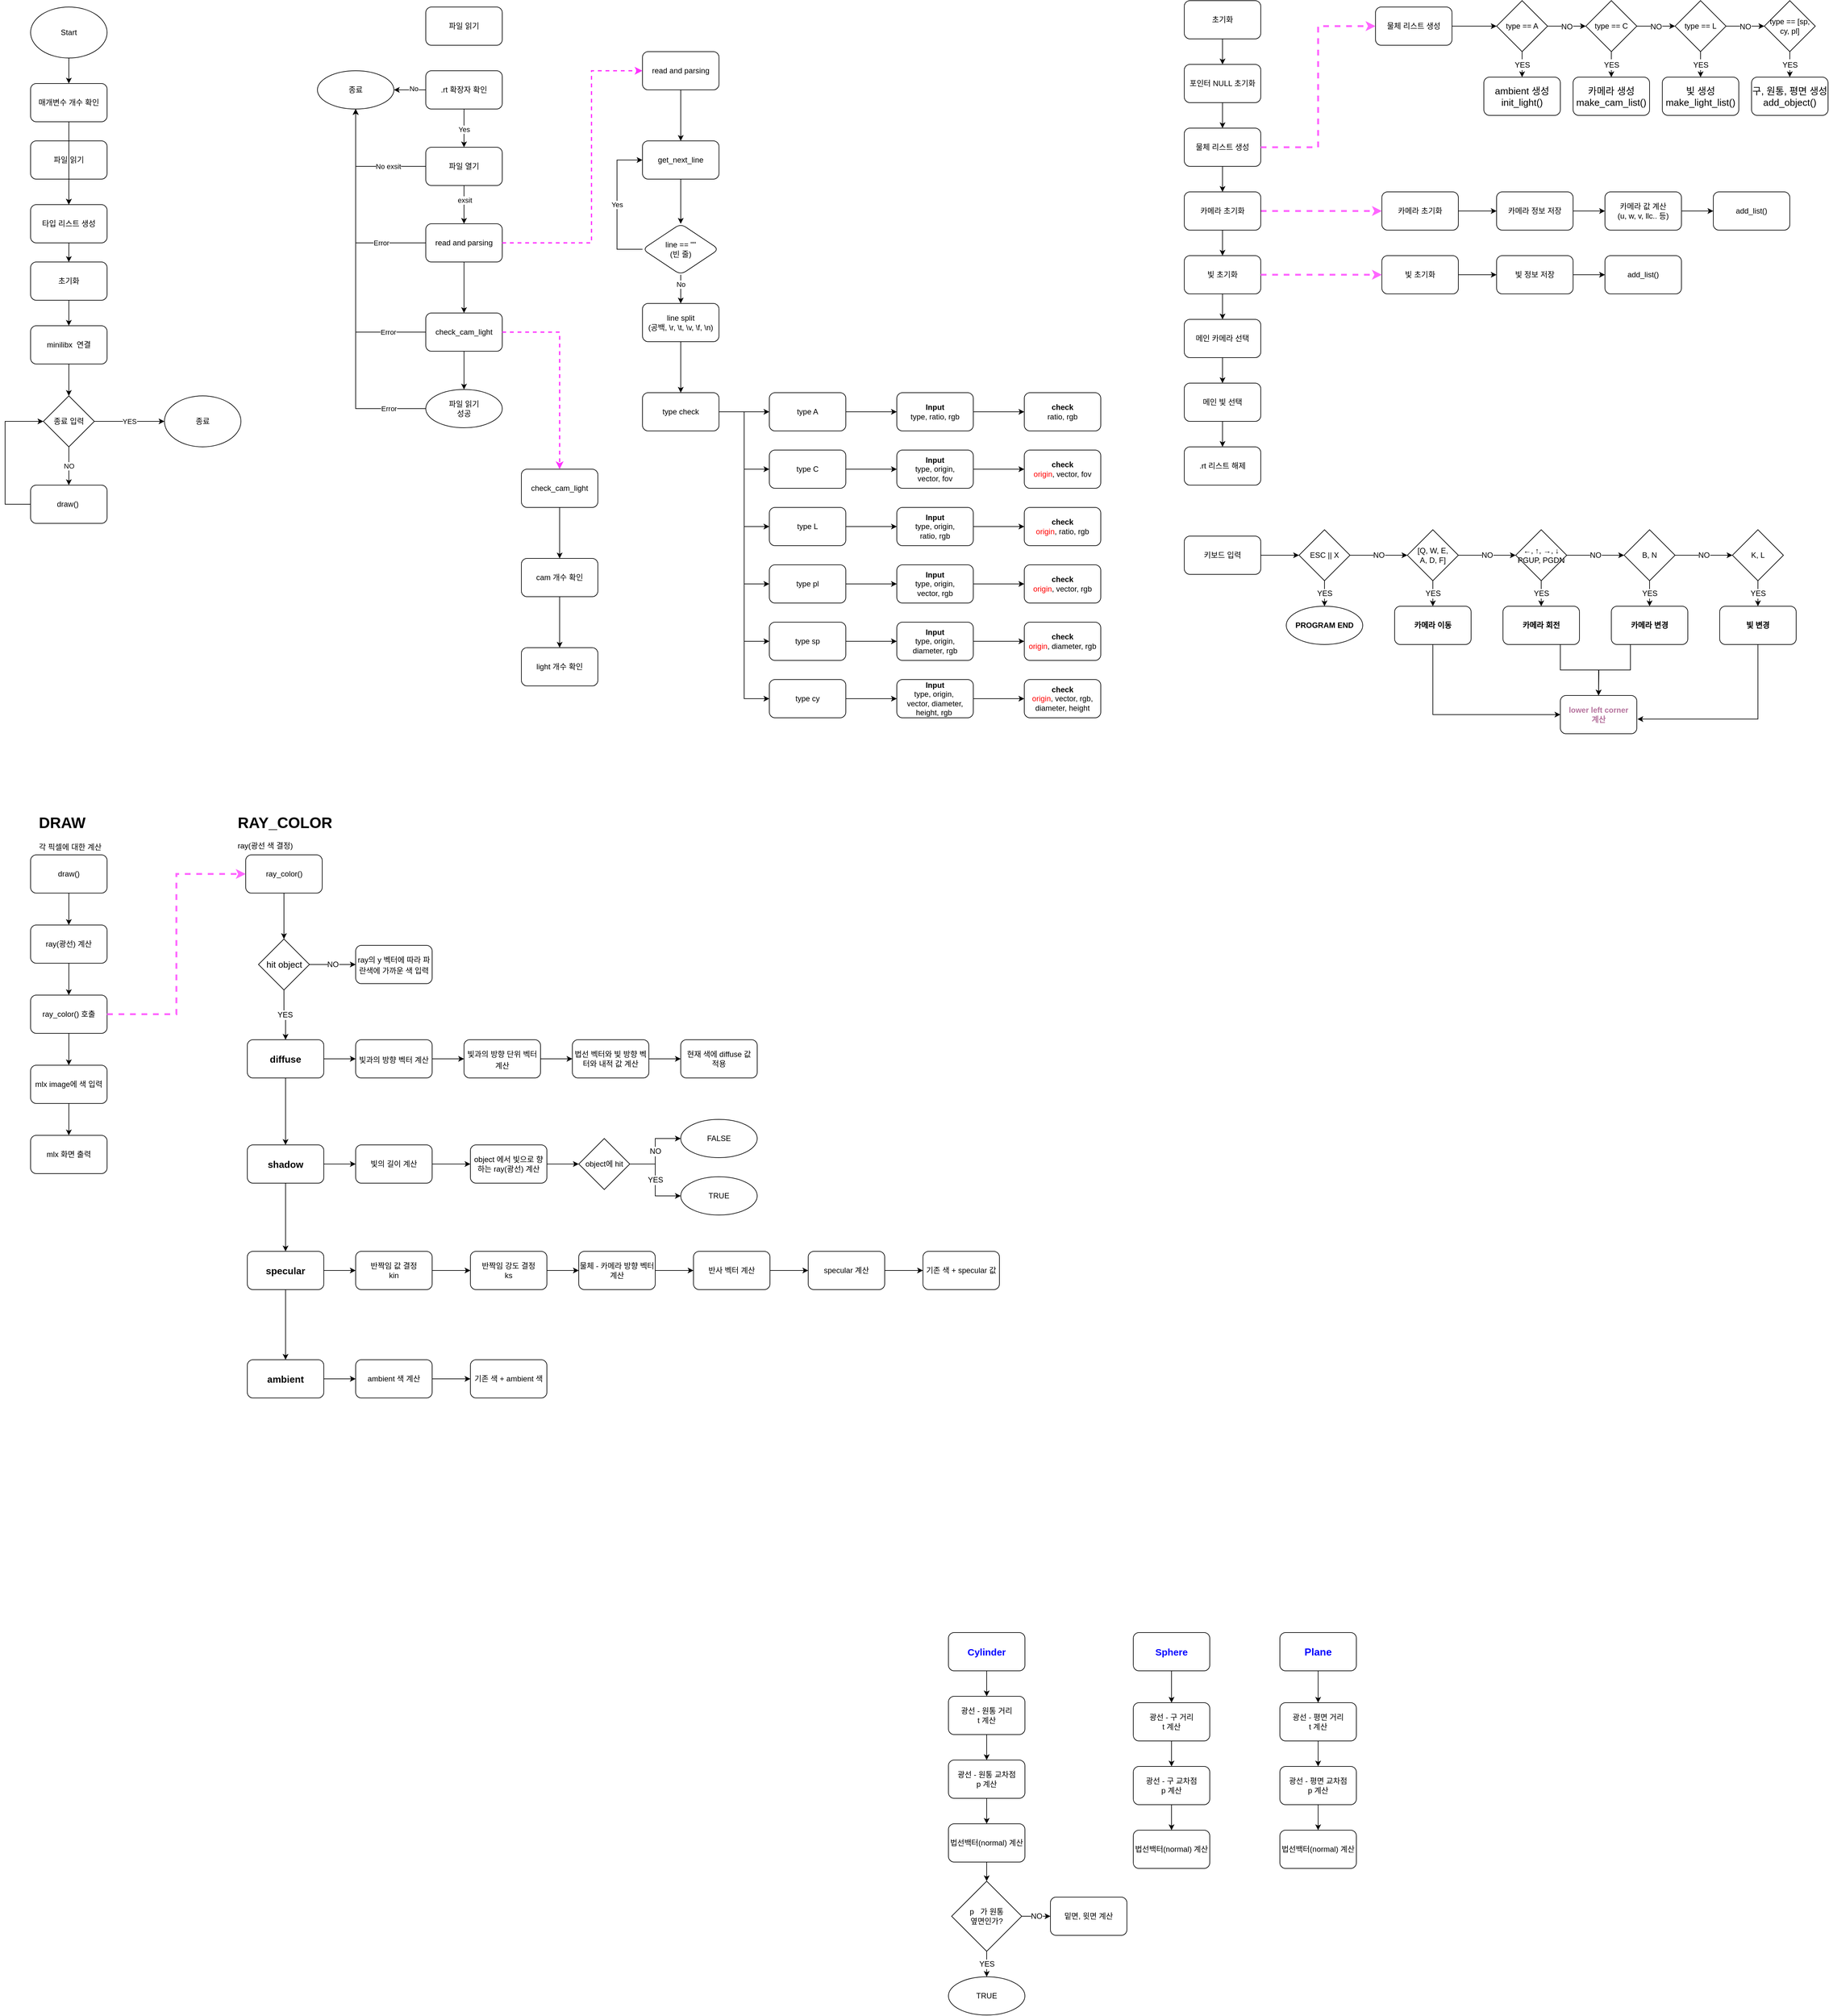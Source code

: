 <mxfile version="16.0.3" type="github">
  <diagram id="cb32SHKDerPAI4BWT1GU" name="Page-1">
    <mxGraphModel dx="2555" dy="942" grid="1" gridSize="10" guides="1" tooltips="1" connect="1" arrows="1" fold="1" page="1" pageScale="1" pageWidth="827" pageHeight="1169" math="0" shadow="0">
      <root>
        <mxCell id="0" />
        <mxCell id="1" parent="0" />
        <mxCell id="uXg0sXjpBSXNvQ2BMyhF-156" value="" style="group" vertex="1" connectable="0" parent="1">
          <mxGeometry x="1050" y="10" width="1010" height="760" as="geometry" />
        </mxCell>
        <mxCell id="uXg0sXjpBSXNvQ2BMyhF-29" value=".rt 리스트 해제" style="rounded=1;whiteSpace=wrap;html=1;" vertex="1" parent="uXg0sXjpBSXNvQ2BMyhF-156">
          <mxGeometry y="700" width="120" height="60" as="geometry" />
        </mxCell>
        <mxCell id="uXg0sXjpBSXNvQ2BMyhF-153" value="" style="group" vertex="1" connectable="0" parent="uXg0sXjpBSXNvQ2BMyhF-156">
          <mxGeometry width="1010" height="660" as="geometry" />
        </mxCell>
        <mxCell id="uXg0sXjpBSXNvQ2BMyhF-115" value="" style="group" vertex="1" connectable="0" parent="uXg0sXjpBSXNvQ2BMyhF-153">
          <mxGeometry x="300" width="710" height="180" as="geometry" />
        </mxCell>
        <mxCell id="uXg0sXjpBSXNvQ2BMyhF-27" value="물체 리스트 생성" style="rounded=1;whiteSpace=wrap;html=1;" vertex="1" parent="uXg0sXjpBSXNvQ2BMyhF-115">
          <mxGeometry y="10" width="120" height="60" as="geometry" />
        </mxCell>
        <mxCell id="uXg0sXjpBSXNvQ2BMyhF-30" value="type == A" style="rhombus;whiteSpace=wrap;html=1;" vertex="1" parent="uXg0sXjpBSXNvQ2BMyhF-115">
          <mxGeometry x="190" width="80" height="80" as="geometry" />
        </mxCell>
        <mxCell id="uXg0sXjpBSXNvQ2BMyhF-106" value="" style="edgeStyle=orthogonalEdgeStyle;rounded=0;orthogonalLoop=1;jettySize=auto;html=1;fontSize=14;fontColor=#0000FF;strokeWidth=1;" edge="1" parent="uXg0sXjpBSXNvQ2BMyhF-115" source="uXg0sXjpBSXNvQ2BMyhF-27" target="uXg0sXjpBSXNvQ2BMyhF-30">
          <mxGeometry relative="1" as="geometry" />
        </mxCell>
        <mxCell id="uXg0sXjpBSXNvQ2BMyhF-37" value="type == C" style="rhombus;whiteSpace=wrap;html=1;" vertex="1" parent="uXg0sXjpBSXNvQ2BMyhF-115">
          <mxGeometry x="330" width="80" height="80" as="geometry" />
        </mxCell>
        <mxCell id="uXg0sXjpBSXNvQ2BMyhF-107" value="&lt;font color=&quot;#000000&quot; style=&quot;font-size: 12px&quot;&gt;NO&lt;/font&gt;" style="edgeStyle=orthogonalEdgeStyle;rounded=0;orthogonalLoop=1;jettySize=auto;html=1;fontSize=14;fontColor=#0000FF;strokeWidth=1;" edge="1" parent="uXg0sXjpBSXNvQ2BMyhF-115" source="uXg0sXjpBSXNvQ2BMyhF-30" target="uXg0sXjpBSXNvQ2BMyhF-37">
          <mxGeometry relative="1" as="geometry" />
        </mxCell>
        <mxCell id="uXg0sXjpBSXNvQ2BMyhF-39" value="type == L" style="rhombus;whiteSpace=wrap;html=1;" vertex="1" parent="uXg0sXjpBSXNvQ2BMyhF-115">
          <mxGeometry x="470" width="80" height="80" as="geometry" />
        </mxCell>
        <mxCell id="uXg0sXjpBSXNvQ2BMyhF-108" value="&lt;font color=&quot;#000000&quot; style=&quot;font-size: 12px&quot;&gt;NO&lt;/font&gt;" style="edgeStyle=orthogonalEdgeStyle;rounded=0;orthogonalLoop=1;jettySize=auto;html=1;fontSize=14;fontColor=#0000FF;strokeWidth=1;" edge="1" parent="uXg0sXjpBSXNvQ2BMyhF-115" source="uXg0sXjpBSXNvQ2BMyhF-37" target="uXg0sXjpBSXNvQ2BMyhF-39">
          <mxGeometry relative="1" as="geometry" />
        </mxCell>
        <mxCell id="uXg0sXjpBSXNvQ2BMyhF-41" value="type == [sp, cy, pl]" style="rhombus;whiteSpace=wrap;html=1;" vertex="1" parent="uXg0sXjpBSXNvQ2BMyhF-115">
          <mxGeometry x="610" width="80" height="80" as="geometry" />
        </mxCell>
        <mxCell id="uXg0sXjpBSXNvQ2BMyhF-109" value="&lt;font color=&quot;#000000&quot; style=&quot;font-size: 12px&quot;&gt;NO&lt;/font&gt;" style="edgeStyle=orthogonalEdgeStyle;rounded=0;orthogonalLoop=1;jettySize=auto;html=1;fontSize=14;fontColor=#0000FF;strokeWidth=1;" edge="1" parent="uXg0sXjpBSXNvQ2BMyhF-115" source="uXg0sXjpBSXNvQ2BMyhF-39" target="uXg0sXjpBSXNvQ2BMyhF-41">
          <mxGeometry relative="1" as="geometry" />
        </mxCell>
        <mxCell id="uXg0sXjpBSXNvQ2BMyhF-47" value="&lt;font style=&quot;font-size: 15px&quot;&gt;ambient 생성&lt;br&gt;init_light()&lt;/font&gt;" style="rounded=1;whiteSpace=wrap;html=1;" vertex="1" parent="uXg0sXjpBSXNvQ2BMyhF-115">
          <mxGeometry x="170" y="120" width="120" height="60" as="geometry" />
        </mxCell>
        <mxCell id="uXg0sXjpBSXNvQ2BMyhF-110" value="&lt;font color=&quot;#000000&quot;&gt;&lt;span style=&quot;font-size: 12px&quot;&gt;YES&lt;/span&gt;&lt;/font&gt;" style="edgeStyle=orthogonalEdgeStyle;rounded=0;orthogonalLoop=1;jettySize=auto;html=1;fontSize=14;fontColor=#0000FF;strokeWidth=1;" edge="1" parent="uXg0sXjpBSXNvQ2BMyhF-115" source="uXg0sXjpBSXNvQ2BMyhF-30" target="uXg0sXjpBSXNvQ2BMyhF-47">
          <mxGeometry relative="1" as="geometry" />
        </mxCell>
        <mxCell id="uXg0sXjpBSXNvQ2BMyhF-49" value="&lt;font style=&quot;font-size: 15px&quot;&gt;카메라 생성&lt;br&gt;make_cam_list()&lt;br&gt;&lt;/font&gt;" style="rounded=1;whiteSpace=wrap;html=1;" vertex="1" parent="uXg0sXjpBSXNvQ2BMyhF-115">
          <mxGeometry x="310" y="120" width="120" height="60" as="geometry" />
        </mxCell>
        <mxCell id="uXg0sXjpBSXNvQ2BMyhF-111" value="&lt;font color=&quot;#000000&quot; style=&quot;font-size: 12px&quot;&gt;YES&lt;/font&gt;" style="edgeStyle=orthogonalEdgeStyle;rounded=0;orthogonalLoop=1;jettySize=auto;html=1;fontSize=14;fontColor=#0000FF;strokeWidth=1;" edge="1" parent="uXg0sXjpBSXNvQ2BMyhF-115" source="uXg0sXjpBSXNvQ2BMyhF-37" target="uXg0sXjpBSXNvQ2BMyhF-49">
          <mxGeometry relative="1" as="geometry" />
        </mxCell>
        <mxCell id="uXg0sXjpBSXNvQ2BMyhF-50" value="&lt;font style=&quot;font-size: 15px&quot;&gt;빛 생성&lt;br&gt;make_light_list()&lt;br&gt;&lt;/font&gt;" style="rounded=1;whiteSpace=wrap;html=1;" vertex="1" parent="uXg0sXjpBSXNvQ2BMyhF-115">
          <mxGeometry x="450" y="120" width="120" height="60" as="geometry" />
        </mxCell>
        <mxCell id="uXg0sXjpBSXNvQ2BMyhF-112" value="&lt;font style=&quot;font-size: 12px&quot; color=&quot;#000000&quot;&gt;&lt;font style=&quot;font-size: 12px&quot;&gt;YE&lt;/font&gt;S&lt;/font&gt;" style="edgeStyle=orthogonalEdgeStyle;rounded=0;orthogonalLoop=1;jettySize=auto;html=1;fontSize=14;fontColor=#0000FF;strokeWidth=1;" edge="1" parent="uXg0sXjpBSXNvQ2BMyhF-115" source="uXg0sXjpBSXNvQ2BMyhF-39" target="uXg0sXjpBSXNvQ2BMyhF-50">
          <mxGeometry relative="1" as="geometry" />
        </mxCell>
        <mxCell id="uXg0sXjpBSXNvQ2BMyhF-51" value="&lt;font style=&quot;font-size: 15px&quot;&gt;구, 원통, 평면 생성&lt;br&gt;add_object()&lt;br&gt;&lt;/font&gt;" style="rounded=1;whiteSpace=wrap;html=1;" vertex="1" parent="uXg0sXjpBSXNvQ2BMyhF-115">
          <mxGeometry x="590" y="120" width="120" height="60" as="geometry" />
        </mxCell>
        <mxCell id="uXg0sXjpBSXNvQ2BMyhF-113" value="&lt;font color=&quot;#000000&quot; style=&quot;font-size: 12px&quot;&gt;YES&lt;/font&gt;" style="edgeStyle=orthogonalEdgeStyle;rounded=0;orthogonalLoop=1;jettySize=auto;html=1;fontSize=14;fontColor=#0000FF;strokeWidth=1;" edge="1" parent="uXg0sXjpBSXNvQ2BMyhF-115" source="uXg0sXjpBSXNvQ2BMyhF-41" target="uXg0sXjpBSXNvQ2BMyhF-51">
          <mxGeometry relative="1" as="geometry" />
        </mxCell>
        <mxCell id="uXg0sXjpBSXNvQ2BMyhF-124" value="" style="group" vertex="1" connectable="0" parent="uXg0sXjpBSXNvQ2BMyhF-153">
          <mxGeometry x="310" y="300" width="640" height="60" as="geometry" />
        </mxCell>
        <mxCell id="uXg0sXjpBSXNvQ2BMyhF-105" value="카메라 초기화" style="rounded=1;whiteSpace=wrap;html=1;" vertex="1" parent="uXg0sXjpBSXNvQ2BMyhF-124">
          <mxGeometry width="120" height="60" as="geometry" />
        </mxCell>
        <mxCell id="uXg0sXjpBSXNvQ2BMyhF-117" value="카메라 정보 저장" style="rounded=1;whiteSpace=wrap;html=1;" vertex="1" parent="uXg0sXjpBSXNvQ2BMyhF-124">
          <mxGeometry x="180" width="120" height="60" as="geometry" />
        </mxCell>
        <mxCell id="uXg0sXjpBSXNvQ2BMyhF-120" value="" style="edgeStyle=orthogonalEdgeStyle;rounded=0;orthogonalLoop=1;jettySize=auto;html=1;fontSize=12;fontColor=#000000;strokeWidth=1;" edge="1" parent="uXg0sXjpBSXNvQ2BMyhF-124" source="uXg0sXjpBSXNvQ2BMyhF-105" target="uXg0sXjpBSXNvQ2BMyhF-117">
          <mxGeometry relative="1" as="geometry" />
        </mxCell>
        <mxCell id="uXg0sXjpBSXNvQ2BMyhF-118" value="카메라 값 계산&lt;br&gt;(u, w, v, llc.. 등)" style="rounded=1;whiteSpace=wrap;html=1;" vertex="1" parent="uXg0sXjpBSXNvQ2BMyhF-124">
          <mxGeometry x="350" width="120" height="60" as="geometry" />
        </mxCell>
        <mxCell id="uXg0sXjpBSXNvQ2BMyhF-121" value="" style="edgeStyle=orthogonalEdgeStyle;rounded=0;orthogonalLoop=1;jettySize=auto;html=1;fontSize=12;fontColor=#000000;strokeWidth=1;" edge="1" parent="uXg0sXjpBSXNvQ2BMyhF-124" source="uXg0sXjpBSXNvQ2BMyhF-117" target="uXg0sXjpBSXNvQ2BMyhF-118">
          <mxGeometry relative="1" as="geometry" />
        </mxCell>
        <mxCell id="uXg0sXjpBSXNvQ2BMyhF-119" value="add_list()" style="rounded=1;whiteSpace=wrap;html=1;" vertex="1" parent="uXg0sXjpBSXNvQ2BMyhF-124">
          <mxGeometry x="520" width="120" height="60" as="geometry" />
        </mxCell>
        <mxCell id="uXg0sXjpBSXNvQ2BMyhF-122" value="" style="edgeStyle=orthogonalEdgeStyle;rounded=0;orthogonalLoop=1;jettySize=auto;html=1;fontSize=12;fontColor=#000000;strokeWidth=1;" edge="1" parent="uXg0sXjpBSXNvQ2BMyhF-124" source="uXg0sXjpBSXNvQ2BMyhF-118" target="uXg0sXjpBSXNvQ2BMyhF-119">
          <mxGeometry relative="1" as="geometry" />
        </mxCell>
        <mxCell id="uXg0sXjpBSXNvQ2BMyhF-125" style="edgeStyle=orthogonalEdgeStyle;rounded=0;orthogonalLoop=1;jettySize=auto;html=1;fontSize=12;fontColor=#000000;strokeWidth=3;strokeColor=#FF66FF;dashed=1;fillColor=#e1d5e7;" edge="1" parent="uXg0sXjpBSXNvQ2BMyhF-153" source="uXg0sXjpBSXNvQ2BMyhF-9" target="uXg0sXjpBSXNvQ2BMyhF-105">
          <mxGeometry relative="1" as="geometry" />
        </mxCell>
        <mxCell id="uXg0sXjpBSXNvQ2BMyhF-145" value="" style="group" vertex="1" connectable="0" parent="uXg0sXjpBSXNvQ2BMyhF-153">
          <mxGeometry x="310" y="400" width="470" height="60" as="geometry" />
        </mxCell>
        <mxCell id="uXg0sXjpBSXNvQ2BMyhF-138" value="빛 초기화" style="rounded=1;whiteSpace=wrap;html=1;" vertex="1" parent="uXg0sXjpBSXNvQ2BMyhF-145">
          <mxGeometry width="120" height="60" as="geometry" />
        </mxCell>
        <mxCell id="uXg0sXjpBSXNvQ2BMyhF-139" value="빛 정보 저장" style="rounded=1;whiteSpace=wrap;html=1;" vertex="1" parent="uXg0sXjpBSXNvQ2BMyhF-145">
          <mxGeometry x="180" width="120" height="60" as="geometry" />
        </mxCell>
        <mxCell id="uXg0sXjpBSXNvQ2BMyhF-142" value="" style="edgeStyle=orthogonalEdgeStyle;rounded=0;orthogonalLoop=1;jettySize=auto;html=1;fontSize=12;fontColor=#000000;strokeWidth=1;" edge="1" parent="uXg0sXjpBSXNvQ2BMyhF-145" source="uXg0sXjpBSXNvQ2BMyhF-138" target="uXg0sXjpBSXNvQ2BMyhF-139">
          <mxGeometry relative="1" as="geometry" />
        </mxCell>
        <mxCell id="uXg0sXjpBSXNvQ2BMyhF-140" value="add_list()" style="rounded=1;whiteSpace=wrap;html=1;" vertex="1" parent="uXg0sXjpBSXNvQ2BMyhF-145">
          <mxGeometry x="350" width="120" height="60" as="geometry" />
        </mxCell>
        <mxCell id="uXg0sXjpBSXNvQ2BMyhF-143" value="" style="edgeStyle=orthogonalEdgeStyle;rounded=0;orthogonalLoop=1;jettySize=auto;html=1;fontSize=12;fontColor=#000000;strokeWidth=1;" edge="1" parent="uXg0sXjpBSXNvQ2BMyhF-145" source="uXg0sXjpBSXNvQ2BMyhF-139" target="uXg0sXjpBSXNvQ2BMyhF-140">
          <mxGeometry relative="1" as="geometry" />
        </mxCell>
        <mxCell id="uXg0sXjpBSXNvQ2BMyhF-152" value="" style="group" vertex="1" connectable="0" parent="uXg0sXjpBSXNvQ2BMyhF-153">
          <mxGeometry width="120" height="660" as="geometry" />
        </mxCell>
        <mxCell id="uXg0sXjpBSXNvQ2BMyhF-8" value="초기화" style="rounded=1;whiteSpace=wrap;html=1;" vertex="1" parent="uXg0sXjpBSXNvQ2BMyhF-152">
          <mxGeometry width="120" height="60" as="geometry" />
        </mxCell>
        <mxCell id="uXg0sXjpBSXNvQ2BMyhF-9" value="카메라 초기화" style="rounded=1;whiteSpace=wrap;html=1;" vertex="1" parent="uXg0sXjpBSXNvQ2BMyhF-152">
          <mxGeometry y="300" width="120" height="60" as="geometry" />
        </mxCell>
        <mxCell id="uXg0sXjpBSXNvQ2BMyhF-25" value="포인터 NULL 초기화" style="rounded=1;whiteSpace=wrap;html=1;" vertex="1" parent="uXg0sXjpBSXNvQ2BMyhF-152">
          <mxGeometry y="100" width="120" height="60" as="geometry" />
        </mxCell>
        <mxCell id="uXg0sXjpBSXNvQ2BMyhF-58" value="" style="edgeStyle=orthogonalEdgeStyle;rounded=0;orthogonalLoop=1;jettySize=auto;html=1;fontSize=12;" edge="1" parent="uXg0sXjpBSXNvQ2BMyhF-152" source="uXg0sXjpBSXNvQ2BMyhF-8" target="uXg0sXjpBSXNvQ2BMyhF-25">
          <mxGeometry relative="1" as="geometry" />
        </mxCell>
        <mxCell id="uXg0sXjpBSXNvQ2BMyhF-63" value="" style="edgeStyle=orthogonalEdgeStyle;rounded=0;orthogonalLoop=1;jettySize=auto;html=1;fontSize=12;strokeWidth=1;" edge="1" parent="uXg0sXjpBSXNvQ2BMyhF-152" source="uXg0sXjpBSXNvQ2BMyhF-26" target="uXg0sXjpBSXNvQ2BMyhF-9">
          <mxGeometry relative="1" as="geometry" />
        </mxCell>
        <mxCell id="uXg0sXjpBSXNvQ2BMyhF-26" value="물체 리스트 생성" style="rounded=1;whiteSpace=wrap;html=1;" vertex="1" parent="uXg0sXjpBSXNvQ2BMyhF-152">
          <mxGeometry y="200" width="120" height="60" as="geometry" />
        </mxCell>
        <mxCell id="uXg0sXjpBSXNvQ2BMyhF-59" value="" style="edgeStyle=orthogonalEdgeStyle;rounded=0;orthogonalLoop=1;jettySize=auto;html=1;fontSize=12;" edge="1" parent="uXg0sXjpBSXNvQ2BMyhF-152" source="uXg0sXjpBSXNvQ2BMyhF-25" target="uXg0sXjpBSXNvQ2BMyhF-26">
          <mxGeometry relative="1" as="geometry" />
        </mxCell>
        <mxCell id="uXg0sXjpBSXNvQ2BMyhF-28" value="빛 초기화" style="rounded=1;whiteSpace=wrap;html=1;" vertex="1" parent="uXg0sXjpBSXNvQ2BMyhF-152">
          <mxGeometry y="400" width="120" height="60" as="geometry" />
        </mxCell>
        <mxCell id="uXg0sXjpBSXNvQ2BMyhF-64" value="" style="edgeStyle=orthogonalEdgeStyle;rounded=0;orthogonalLoop=1;jettySize=auto;html=1;fontSize=12;strokeWidth=1;" edge="1" parent="uXg0sXjpBSXNvQ2BMyhF-152" source="uXg0sXjpBSXNvQ2BMyhF-9" target="uXg0sXjpBSXNvQ2BMyhF-28">
          <mxGeometry relative="1" as="geometry" />
        </mxCell>
        <mxCell id="uXg0sXjpBSXNvQ2BMyhF-146" value="메인 카메라 선택" style="rounded=1;whiteSpace=wrap;html=1;" vertex="1" parent="uXg0sXjpBSXNvQ2BMyhF-152">
          <mxGeometry y="500" width="120" height="60" as="geometry" />
        </mxCell>
        <mxCell id="uXg0sXjpBSXNvQ2BMyhF-148" value="" style="edgeStyle=orthogonalEdgeStyle;rounded=0;orthogonalLoop=1;jettySize=auto;html=1;fontSize=12;fontColor=#000000;strokeWidth=1;" edge="1" parent="uXg0sXjpBSXNvQ2BMyhF-152" source="uXg0sXjpBSXNvQ2BMyhF-28" target="uXg0sXjpBSXNvQ2BMyhF-146">
          <mxGeometry relative="1" as="geometry" />
        </mxCell>
        <mxCell id="uXg0sXjpBSXNvQ2BMyhF-147" value="메인 빛 선택" style="rounded=1;whiteSpace=wrap;html=1;" vertex="1" parent="uXg0sXjpBSXNvQ2BMyhF-152">
          <mxGeometry y="600" width="120" height="60" as="geometry" />
        </mxCell>
        <mxCell id="uXg0sXjpBSXNvQ2BMyhF-150" value="" style="edgeStyle=orthogonalEdgeStyle;rounded=0;orthogonalLoop=1;jettySize=auto;html=1;fontSize=12;fontColor=#000000;strokeWidth=1;" edge="1" parent="uXg0sXjpBSXNvQ2BMyhF-152" source="uXg0sXjpBSXNvQ2BMyhF-146" target="uXg0sXjpBSXNvQ2BMyhF-147">
          <mxGeometry relative="1" as="geometry" />
        </mxCell>
        <mxCell id="uXg0sXjpBSXNvQ2BMyhF-60" style="edgeStyle=orthogonalEdgeStyle;rounded=0;orthogonalLoop=1;jettySize=auto;html=1;entryX=0;entryY=0.5;entryDx=0;entryDy=0;fontSize=12;strokeWidth=3;dashed=1;fillColor=#f8cecc;strokeColor=#FF66FF;" edge="1" parent="uXg0sXjpBSXNvQ2BMyhF-153" source="uXg0sXjpBSXNvQ2BMyhF-26" target="uXg0sXjpBSXNvQ2BMyhF-27">
          <mxGeometry relative="1" as="geometry" />
        </mxCell>
        <mxCell id="uXg0sXjpBSXNvQ2BMyhF-144" style="edgeStyle=orthogonalEdgeStyle;rounded=0;orthogonalLoop=1;jettySize=auto;html=1;entryX=0;entryY=0.5;entryDx=0;entryDy=0;fontSize=12;fontColor=#000000;strokeWidth=3;dashed=1;fillColor=#e1d5e7;strokeColor=#FF66FF;" edge="1" parent="uXg0sXjpBSXNvQ2BMyhF-153" source="uXg0sXjpBSXNvQ2BMyhF-28" target="uXg0sXjpBSXNvQ2BMyhF-138">
          <mxGeometry relative="1" as="geometry" />
        </mxCell>
        <mxCell id="uXg0sXjpBSXNvQ2BMyhF-155" value="" style="edgeStyle=orthogonalEdgeStyle;rounded=0;orthogonalLoop=1;jettySize=auto;html=1;fontSize=12;fontColor=#000000;strokeColor=#000000;strokeWidth=1;" edge="1" parent="uXg0sXjpBSXNvQ2BMyhF-156" source="uXg0sXjpBSXNvQ2BMyhF-147" target="uXg0sXjpBSXNvQ2BMyhF-29">
          <mxGeometry relative="1" as="geometry" />
        </mxCell>
        <mxCell id="uXg0sXjpBSXNvQ2BMyhF-237" value="" style="group" vertex="1" connectable="0" parent="1">
          <mxGeometry x="1050" y="840" width="960" height="320" as="geometry" />
        </mxCell>
        <mxCell id="uXg0sXjpBSXNvQ2BMyhF-190" value="키보드 입력" style="rounded=1;whiteSpace=wrap;html=1;fontSize=12;fontColor=#000000;strokeColor=#000000;" vertex="1" parent="uXg0sXjpBSXNvQ2BMyhF-237">
          <mxGeometry y="10" width="120" height="60" as="geometry" />
        </mxCell>
        <mxCell id="uXg0sXjpBSXNvQ2BMyhF-212" value="" style="group" vertex="1" connectable="0" parent="uXg0sXjpBSXNvQ2BMyhF-237">
          <mxGeometry x="160" width="120" height="180" as="geometry" />
        </mxCell>
        <mxCell id="uXg0sXjpBSXNvQ2BMyhF-191" value="ESC || X" style="rhombus;whiteSpace=wrap;html=1;fontSize=12;fontColor=#000000;strokeColor=#000000;" vertex="1" parent="uXg0sXjpBSXNvQ2BMyhF-212">
          <mxGeometry x="20" width="80" height="80" as="geometry" />
        </mxCell>
        <mxCell id="uXg0sXjpBSXNvQ2BMyhF-192" value="&lt;b&gt;PROGRAM END&lt;/b&gt;" style="ellipse;whiteSpace=wrap;html=1;strokeColor=#000000;fontColor=#000000;" vertex="1" parent="uXg0sXjpBSXNvQ2BMyhF-212">
          <mxGeometry y="120" width="120" height="60" as="geometry" />
        </mxCell>
        <mxCell id="uXg0sXjpBSXNvQ2BMyhF-193" value="YES" style="edgeStyle=orthogonalEdgeStyle;rounded=0;orthogonalLoop=1;jettySize=auto;html=1;fontSize=12;fontColor=#000000;strokeColor=#000000;strokeWidth=1;" edge="1" parent="uXg0sXjpBSXNvQ2BMyhF-212" source="uXg0sXjpBSXNvQ2BMyhF-191" target="uXg0sXjpBSXNvQ2BMyhF-192">
          <mxGeometry relative="1" as="geometry" />
        </mxCell>
        <mxCell id="uXg0sXjpBSXNvQ2BMyhF-194" value="" style="edgeStyle=orthogonalEdgeStyle;rounded=0;orthogonalLoop=1;jettySize=auto;html=1;fontSize=12;fontColor=#000000;strokeColor=#000000;strokeWidth=1;" edge="1" parent="uXg0sXjpBSXNvQ2BMyhF-237" source="uXg0sXjpBSXNvQ2BMyhF-190" target="uXg0sXjpBSXNvQ2BMyhF-191">
          <mxGeometry relative="1" as="geometry" />
        </mxCell>
        <mxCell id="uXg0sXjpBSXNvQ2BMyhF-213" value="NO" style="edgeStyle=orthogonalEdgeStyle;rounded=0;orthogonalLoop=1;jettySize=auto;html=1;fontSize=12;fontColor=#000000;strokeColor=#000000;strokeWidth=1;" edge="1" parent="uXg0sXjpBSXNvQ2BMyhF-237" source="uXg0sXjpBSXNvQ2BMyhF-191" target="uXg0sXjpBSXNvQ2BMyhF-195">
          <mxGeometry relative="1" as="geometry" />
        </mxCell>
        <mxCell id="uXg0sXjpBSXNvQ2BMyhF-217" value="&lt;b&gt;&lt;font color=&quot;#b5739d&quot;&gt;lower left corner&lt;br&gt;계산&lt;/font&gt;&lt;/b&gt;" style="rounded=1;whiteSpace=wrap;html=1;fontSize=12;fontColor=#000000;strokeColor=#000000;" vertex="1" parent="uXg0sXjpBSXNvQ2BMyhF-237">
          <mxGeometry x="590" y="260" width="120" height="60" as="geometry" />
        </mxCell>
        <mxCell id="uXg0sXjpBSXNvQ2BMyhF-195" value="[Q, W, E,&lt;br&gt;A, D, F]" style="rhombus;whiteSpace=wrap;html=1;fontSize=12;fontColor=#000000;strokeColor=#000000;" vertex="1" parent="uXg0sXjpBSXNvQ2BMyhF-237">
          <mxGeometry x="350" width="80" height="80" as="geometry" />
        </mxCell>
        <mxCell id="uXg0sXjpBSXNvQ2BMyhF-233" style="edgeStyle=orthogonalEdgeStyle;rounded=0;orthogonalLoop=1;jettySize=auto;html=1;exitX=0.5;exitY=1;exitDx=0;exitDy=0;entryX=0;entryY=0.5;entryDx=0;entryDy=0;fontSize=12;fontColor=#000000;strokeColor=#000000;strokeWidth=1;" edge="1" parent="uXg0sXjpBSXNvQ2BMyhF-237" source="uXg0sXjpBSXNvQ2BMyhF-222" target="uXg0sXjpBSXNvQ2BMyhF-217">
          <mxGeometry relative="1" as="geometry" />
        </mxCell>
        <mxCell id="uXg0sXjpBSXNvQ2BMyhF-222" value="&lt;b&gt;카메라 이동&lt;/b&gt;" style="rounded=1;whiteSpace=wrap;html=1;fontSize=12;fontColor=#000000;strokeColor=#000000;" vertex="1" parent="uXg0sXjpBSXNvQ2BMyhF-237">
          <mxGeometry x="330" y="120" width="120" height="60" as="geometry" />
        </mxCell>
        <mxCell id="uXg0sXjpBSXNvQ2BMyhF-227" value="YES" style="edgeStyle=orthogonalEdgeStyle;rounded=0;orthogonalLoop=1;jettySize=auto;html=1;fontSize=12;fontColor=#000000;strokeColor=#000000;strokeWidth=1;" edge="1" parent="uXg0sXjpBSXNvQ2BMyhF-237" source="uXg0sXjpBSXNvQ2BMyhF-195" target="uXg0sXjpBSXNvQ2BMyhF-222">
          <mxGeometry relative="1" as="geometry" />
        </mxCell>
        <mxCell id="uXg0sXjpBSXNvQ2BMyhF-199" value="←, ↑, →, ↓&lt;br&gt;PGUP, PGDN" style="rhombus;whiteSpace=wrap;html=1;fontSize=12;fontColor=#000000;strokeColor=#000000;" vertex="1" parent="uXg0sXjpBSXNvQ2BMyhF-237">
          <mxGeometry x="520" width="80" height="80" as="geometry" />
        </mxCell>
        <mxCell id="uXg0sXjpBSXNvQ2BMyhF-214" value="NO" style="edgeStyle=orthogonalEdgeStyle;rounded=0;orthogonalLoop=1;jettySize=auto;html=1;fontSize=12;fontColor=#000000;strokeColor=#000000;strokeWidth=1;" edge="1" parent="uXg0sXjpBSXNvQ2BMyhF-237" source="uXg0sXjpBSXNvQ2BMyhF-195" target="uXg0sXjpBSXNvQ2BMyhF-199">
          <mxGeometry relative="1" as="geometry" />
        </mxCell>
        <mxCell id="uXg0sXjpBSXNvQ2BMyhF-202" value="B, N" style="rhombus;whiteSpace=wrap;html=1;fontSize=12;fontColor=#000000;strokeColor=#000000;" vertex="1" parent="uXg0sXjpBSXNvQ2BMyhF-237">
          <mxGeometry x="690" width="80" height="80" as="geometry" />
        </mxCell>
        <mxCell id="uXg0sXjpBSXNvQ2BMyhF-215" value="NO" style="edgeStyle=orthogonalEdgeStyle;rounded=0;orthogonalLoop=1;jettySize=auto;html=1;fontSize=12;fontColor=#000000;strokeColor=#000000;strokeWidth=1;" edge="1" parent="uXg0sXjpBSXNvQ2BMyhF-237" source="uXg0sXjpBSXNvQ2BMyhF-199" target="uXg0sXjpBSXNvQ2BMyhF-202">
          <mxGeometry relative="1" as="geometry" />
        </mxCell>
        <mxCell id="uXg0sXjpBSXNvQ2BMyhF-207" value="" style="group" vertex="1" connectable="0" parent="uXg0sXjpBSXNvQ2BMyhF-237">
          <mxGeometry x="860" width="80" height="80" as="geometry" />
        </mxCell>
        <mxCell id="uXg0sXjpBSXNvQ2BMyhF-205" value="K, L" style="rhombus;whiteSpace=wrap;html=1;fontSize=12;fontColor=#000000;strokeColor=#000000;" vertex="1" parent="uXg0sXjpBSXNvQ2BMyhF-207">
          <mxGeometry width="80" height="80" as="geometry" />
        </mxCell>
        <mxCell id="uXg0sXjpBSXNvQ2BMyhF-216" value="NO" style="edgeStyle=orthogonalEdgeStyle;rounded=0;orthogonalLoop=1;jettySize=auto;html=1;fontSize=12;fontColor=#000000;strokeColor=#000000;strokeWidth=1;" edge="1" parent="uXg0sXjpBSXNvQ2BMyhF-237" source="uXg0sXjpBSXNvQ2BMyhF-202" target="uXg0sXjpBSXNvQ2BMyhF-205">
          <mxGeometry relative="1" as="geometry" />
        </mxCell>
        <mxCell id="uXg0sXjpBSXNvQ2BMyhF-236" style="edgeStyle=orthogonalEdgeStyle;rounded=0;orthogonalLoop=1;jettySize=auto;html=1;exitX=0.75;exitY=1;exitDx=0;exitDy=0;fontSize=12;fontColor=#000000;strokeColor=#000000;strokeWidth=1;" edge="1" parent="uXg0sXjpBSXNvQ2BMyhF-237" source="uXg0sXjpBSXNvQ2BMyhF-224">
          <mxGeometry relative="1" as="geometry">
            <mxPoint x="650" y="260" as="targetPoint" />
          </mxGeometry>
        </mxCell>
        <mxCell id="uXg0sXjpBSXNvQ2BMyhF-224" value="&lt;b&gt;카메라 회전&lt;/b&gt;" style="rounded=1;whiteSpace=wrap;html=1;fontSize=12;fontColor=#000000;strokeColor=#000000;" vertex="1" parent="uXg0sXjpBSXNvQ2BMyhF-237">
          <mxGeometry x="500" y="120" width="120" height="60" as="geometry" />
        </mxCell>
        <mxCell id="uXg0sXjpBSXNvQ2BMyhF-228" value="YES" style="edgeStyle=orthogonalEdgeStyle;rounded=0;orthogonalLoop=1;jettySize=auto;html=1;fontSize=12;fontColor=#000000;strokeColor=#000000;strokeWidth=1;" edge="1" parent="uXg0sXjpBSXNvQ2BMyhF-237" source="uXg0sXjpBSXNvQ2BMyhF-199" target="uXg0sXjpBSXNvQ2BMyhF-224">
          <mxGeometry relative="1" as="geometry" />
        </mxCell>
        <mxCell id="uXg0sXjpBSXNvQ2BMyhF-235" style="edgeStyle=orthogonalEdgeStyle;rounded=0;orthogonalLoop=1;jettySize=auto;html=1;exitX=0.25;exitY=1;exitDx=0;exitDy=0;fontSize=12;fontColor=#000000;strokeColor=#000000;strokeWidth=1;" edge="1" parent="uXg0sXjpBSXNvQ2BMyhF-237" source="uXg0sXjpBSXNvQ2BMyhF-225" target="uXg0sXjpBSXNvQ2BMyhF-217">
          <mxGeometry relative="1" as="geometry" />
        </mxCell>
        <mxCell id="uXg0sXjpBSXNvQ2BMyhF-225" value="&lt;b&gt;카메라 변경&lt;/b&gt;" style="rounded=1;whiteSpace=wrap;html=1;fontSize=12;fontColor=#000000;strokeColor=#000000;" vertex="1" parent="uXg0sXjpBSXNvQ2BMyhF-237">
          <mxGeometry x="670" y="120" width="120" height="60" as="geometry" />
        </mxCell>
        <mxCell id="uXg0sXjpBSXNvQ2BMyhF-229" value="YES" style="edgeStyle=orthogonalEdgeStyle;rounded=0;orthogonalLoop=1;jettySize=auto;html=1;fontSize=12;fontColor=#000000;strokeColor=#000000;strokeWidth=1;" edge="1" parent="uXg0sXjpBSXNvQ2BMyhF-237" source="uXg0sXjpBSXNvQ2BMyhF-202" target="uXg0sXjpBSXNvQ2BMyhF-225">
          <mxGeometry relative="1" as="geometry" />
        </mxCell>
        <mxCell id="uXg0sXjpBSXNvQ2BMyhF-234" style="edgeStyle=orthogonalEdgeStyle;rounded=0;orthogonalLoop=1;jettySize=auto;html=1;entryX=1.008;entryY=0.617;entryDx=0;entryDy=0;entryPerimeter=0;fontSize=12;fontColor=#000000;strokeColor=#000000;strokeWidth=1;" edge="1" parent="uXg0sXjpBSXNvQ2BMyhF-237" source="uXg0sXjpBSXNvQ2BMyhF-226" target="uXg0sXjpBSXNvQ2BMyhF-217">
          <mxGeometry relative="1" as="geometry">
            <Array as="points">
              <mxPoint x="900" y="297" />
            </Array>
          </mxGeometry>
        </mxCell>
        <mxCell id="uXg0sXjpBSXNvQ2BMyhF-226" value="&lt;b&gt;빛 변경&lt;/b&gt;" style="rounded=1;whiteSpace=wrap;html=1;fontSize=12;fontColor=#000000;strokeColor=#000000;" vertex="1" parent="uXg0sXjpBSXNvQ2BMyhF-237">
          <mxGeometry x="840" y="120" width="120" height="60" as="geometry" />
        </mxCell>
        <mxCell id="uXg0sXjpBSXNvQ2BMyhF-230" value="YES" style="edgeStyle=orthogonalEdgeStyle;rounded=0;orthogonalLoop=1;jettySize=auto;html=1;fontSize=12;fontColor=#000000;strokeColor=#000000;strokeWidth=1;" edge="1" parent="uXg0sXjpBSXNvQ2BMyhF-237" source="uXg0sXjpBSXNvQ2BMyhF-205" target="uXg0sXjpBSXNvQ2BMyhF-226">
          <mxGeometry relative="1" as="geometry" />
        </mxCell>
        <mxCell id="uXg0sXjpBSXNvQ2BMyhF-257" value="" style="group" vertex="1" connectable="0" parent="1">
          <mxGeometry x="-760" y="1280" width="120" height="570" as="geometry" />
        </mxCell>
        <mxCell id="uXg0sXjpBSXNvQ2BMyhF-246" value="mlx 화면 출력" style="rounded=1;whiteSpace=wrap;html=1;fontSize=12;fontColor=#000000;strokeColor=#000000;" vertex="1" parent="uXg0sXjpBSXNvQ2BMyhF-257">
          <mxGeometry y="510" width="120" height="60" as="geometry" />
        </mxCell>
        <mxCell id="uXg0sXjpBSXNvQ2BMyhF-239" value="ray(광선) 계산" style="whiteSpace=wrap;html=1;rounded=1;" vertex="1" parent="uXg0sXjpBSXNvQ2BMyhF-257">
          <mxGeometry y="180" width="120" height="60" as="geometry" />
        </mxCell>
        <mxCell id="uXg0sXjpBSXNvQ2BMyhF-243" value="" style="group" vertex="1" connectable="0" parent="uXg0sXjpBSXNvQ2BMyhF-257">
          <mxGeometry width="120" height="130" as="geometry" />
        </mxCell>
        <mxCell id="uXg0sXjpBSXNvQ2BMyhF-24" value="draw()" style="rounded=1;whiteSpace=wrap;html=1;" vertex="1" parent="uXg0sXjpBSXNvQ2BMyhF-243">
          <mxGeometry y="70" width="120" height="60" as="geometry" />
        </mxCell>
        <mxCell id="uXg0sXjpBSXNvQ2BMyhF-242" value="&lt;h1&gt;&lt;font color=&quot;#000000&quot;&gt;DRAW&lt;/font&gt;&lt;/h1&gt;&lt;span style=&quot;color: rgb(0 , 0 , 0) ; text-align: center&quot;&gt;각 픽셀에 대한 계산&lt;/span&gt;&lt;h1&gt;&lt;span style=&quot;font-size: 12px ; font-weight: normal&quot;&gt;.&lt;/span&gt;&lt;br&gt;&lt;/h1&gt;" style="text;html=1;strokeColor=none;fillColor=none;spacing=5;spacingTop=-20;whiteSpace=wrap;overflow=hidden;rounded=0;fontSize=12;fontColor=#B5739D;" vertex="1" parent="uXg0sXjpBSXNvQ2BMyhF-243">
          <mxGeometry x="8" width="110" height="70" as="geometry" />
        </mxCell>
        <mxCell id="uXg0sXjpBSXNvQ2BMyhF-244" value="ray_color() 호출" style="rounded=1;whiteSpace=wrap;html=1;fontSize=12;fontColor=#000000;strokeColor=#000000;" vertex="1" parent="uXg0sXjpBSXNvQ2BMyhF-257">
          <mxGeometry y="290" width="120" height="60" as="geometry" />
        </mxCell>
        <mxCell id="uXg0sXjpBSXNvQ2BMyhF-254" value="" style="edgeStyle=orthogonalEdgeStyle;rounded=0;orthogonalLoop=1;jettySize=auto;html=1;fontSize=12;fontColor=#000000;strokeColor=#000000;strokeWidth=1;" edge="1" parent="uXg0sXjpBSXNvQ2BMyhF-257" source="uXg0sXjpBSXNvQ2BMyhF-239" target="uXg0sXjpBSXNvQ2BMyhF-244">
          <mxGeometry relative="1" as="geometry" />
        </mxCell>
        <mxCell id="uXg0sXjpBSXNvQ2BMyhF-256" value="" style="edgeStyle=orthogonalEdgeStyle;rounded=0;orthogonalLoop=1;jettySize=auto;html=1;fontSize=12;fontColor=#000000;strokeColor=#000000;strokeWidth=1;" edge="1" parent="uXg0sXjpBSXNvQ2BMyhF-257" source="uXg0sXjpBSXNvQ2BMyhF-245" target="uXg0sXjpBSXNvQ2BMyhF-246">
          <mxGeometry relative="1" as="geometry" />
        </mxCell>
        <mxCell id="uXg0sXjpBSXNvQ2BMyhF-245" value="mlx image에 색 입력" style="rounded=1;whiteSpace=wrap;html=1;fontSize=12;fontColor=#000000;strokeColor=#000000;" vertex="1" parent="uXg0sXjpBSXNvQ2BMyhF-257">
          <mxGeometry y="400" width="120" height="60" as="geometry" />
        </mxCell>
        <mxCell id="uXg0sXjpBSXNvQ2BMyhF-255" value="" style="edgeStyle=orthogonalEdgeStyle;rounded=0;orthogonalLoop=1;jettySize=auto;html=1;fontSize=12;fontColor=#000000;strokeColor=#000000;strokeWidth=1;" edge="1" parent="uXg0sXjpBSXNvQ2BMyhF-257" source="uXg0sXjpBSXNvQ2BMyhF-244" target="uXg0sXjpBSXNvQ2BMyhF-245">
          <mxGeometry relative="1" as="geometry" />
        </mxCell>
        <mxCell id="uXg0sXjpBSXNvQ2BMyhF-253" value="" style="edgeStyle=orthogonalEdgeStyle;rounded=0;orthogonalLoop=1;jettySize=auto;html=1;fontSize=12;fontColor=#000000;strokeColor=#000000;strokeWidth=1;" edge="1" parent="uXg0sXjpBSXNvQ2BMyhF-257" source="uXg0sXjpBSXNvQ2BMyhF-24" target="uXg0sXjpBSXNvQ2BMyhF-239">
          <mxGeometry relative="1" as="geometry" />
        </mxCell>
        <mxCell id="uXg0sXjpBSXNvQ2BMyhF-285" value="" style="group" vertex="1" connectable="0" parent="1">
          <mxGeometry x="-310" y="20" width="1229" height="1115" as="geometry" />
        </mxCell>
        <mxCell id="uXg0sXjpBSXNvQ2BMyhF-5" value="파일 읽기" style="rounded=1;whiteSpace=wrap;html=1;" vertex="1" parent="uXg0sXjpBSXNvQ2BMyhF-285">
          <mxGeometry x="170" width="120" height="60" as="geometry" />
        </mxCell>
        <mxCell id="uXg0sXjpBSXNvQ2BMyhF-280" value="" style="group" vertex="1" connectable="0" parent="uXg0sXjpBSXNvQ2BMyhF-285">
          <mxGeometry y="100" width="290" height="560" as="geometry" />
        </mxCell>
        <mxCell id="uXg0sXjpBSXNvQ2BMyhF-3" value=".rt 확장자 확인" style="rounded=1;whiteSpace=wrap;html=1;" vertex="1" parent="uXg0sXjpBSXNvQ2BMyhF-280">
          <mxGeometry x="170" width="120" height="60" as="geometry" />
        </mxCell>
        <mxCell id="fEwSyKmw9O76PpUCjiSf-1" value="파일 열기" style="rounded=1;whiteSpace=wrap;html=1;" vertex="1" parent="uXg0sXjpBSXNvQ2BMyhF-280">
          <mxGeometry x="170" y="120" width="120" height="60" as="geometry" />
        </mxCell>
        <mxCell id="fEwSyKmw9O76PpUCjiSf-10" style="edgeStyle=orthogonalEdgeStyle;rounded=0;orthogonalLoop=1;jettySize=auto;html=1;entryX=0.5;entryY=0;entryDx=0;entryDy=0;" edge="1" parent="uXg0sXjpBSXNvQ2BMyhF-280" source="uXg0sXjpBSXNvQ2BMyhF-3" target="fEwSyKmw9O76PpUCjiSf-1">
          <mxGeometry relative="1" as="geometry" />
        </mxCell>
        <mxCell id="fEwSyKmw9O76PpUCjiSf-11" value="Yes" style="edgeLabel;html=1;align=center;verticalAlign=middle;resizable=0;points=[];" connectable="0" vertex="1" parent="fEwSyKmw9O76PpUCjiSf-10">
          <mxGeometry x="0.232" relative="1" as="geometry">
            <mxPoint y="-5" as="offset" />
          </mxGeometry>
        </mxCell>
        <mxCell id="fEwSyKmw9O76PpUCjiSf-6" value="종료" style="ellipse;whiteSpace=wrap;html=1;" vertex="1" parent="uXg0sXjpBSXNvQ2BMyhF-280">
          <mxGeometry width="120" height="60" as="geometry" />
        </mxCell>
        <mxCell id="fEwSyKmw9O76PpUCjiSf-7" style="edgeStyle=orthogonalEdgeStyle;rounded=0;orthogonalLoop=1;jettySize=auto;html=1;entryX=1;entryY=0.5;entryDx=0;entryDy=0;" edge="1" parent="uXg0sXjpBSXNvQ2BMyhF-280" source="uXg0sXjpBSXNvQ2BMyhF-3" target="fEwSyKmw9O76PpUCjiSf-6">
          <mxGeometry relative="1" as="geometry">
            <Array as="points" />
          </mxGeometry>
        </mxCell>
        <mxCell id="fEwSyKmw9O76PpUCjiSf-9" value="No" style="edgeLabel;html=1;align=center;verticalAlign=middle;resizable=0;points=[];" connectable="0" vertex="1" parent="fEwSyKmw9O76PpUCjiSf-7">
          <mxGeometry x="-0.232" y="-2" relative="1" as="geometry">
            <mxPoint as="offset" />
          </mxGeometry>
        </mxCell>
        <mxCell id="fEwSyKmw9O76PpUCjiSf-12" style="edgeStyle=orthogonalEdgeStyle;rounded=0;orthogonalLoop=1;jettySize=auto;html=1;entryX=0.5;entryY=1;entryDx=0;entryDy=0;" edge="1" parent="uXg0sXjpBSXNvQ2BMyhF-280" source="fEwSyKmw9O76PpUCjiSf-1" target="fEwSyKmw9O76PpUCjiSf-6">
          <mxGeometry relative="1" as="geometry" />
        </mxCell>
        <mxCell id="fEwSyKmw9O76PpUCjiSf-13" value="No exsit" style="edgeLabel;html=1;align=center;verticalAlign=middle;resizable=0;points=[];" connectable="0" vertex="1" parent="fEwSyKmw9O76PpUCjiSf-12">
          <mxGeometry x="-0.169" relative="1" as="geometry">
            <mxPoint x="24" as="offset" />
          </mxGeometry>
        </mxCell>
        <mxCell id="fEwSyKmw9O76PpUCjiSf-18" style="edgeStyle=orthogonalEdgeStyle;rounded=0;orthogonalLoop=1;jettySize=auto;html=1;entryX=0.5;entryY=1;entryDx=0;entryDy=0;" edge="1" parent="uXg0sXjpBSXNvQ2BMyhF-280" source="fEwSyKmw9O76PpUCjiSf-14" target="fEwSyKmw9O76PpUCjiSf-6">
          <mxGeometry relative="1" as="geometry" />
        </mxCell>
        <mxCell id="fEwSyKmw9O76PpUCjiSf-19" value="Error" style="edgeLabel;html=1;align=center;verticalAlign=middle;resizable=0;points=[];" connectable="0" vertex="1" parent="fEwSyKmw9O76PpUCjiSf-18">
          <mxGeometry x="-0.336" y="-1" relative="1" as="geometry">
            <mxPoint x="36" y="1" as="offset" />
          </mxGeometry>
        </mxCell>
        <mxCell id="fEwSyKmw9O76PpUCjiSf-14" value="read and parsing" style="rounded=1;whiteSpace=wrap;html=1;" vertex="1" parent="uXg0sXjpBSXNvQ2BMyhF-280">
          <mxGeometry x="170" y="240" width="120" height="60" as="geometry" />
        </mxCell>
        <mxCell id="fEwSyKmw9O76PpUCjiSf-16" style="edgeStyle=orthogonalEdgeStyle;rounded=0;orthogonalLoop=1;jettySize=auto;html=1;entryX=0.5;entryY=0;entryDx=0;entryDy=0;" edge="1" parent="uXg0sXjpBSXNvQ2BMyhF-280" source="fEwSyKmw9O76PpUCjiSf-1" target="fEwSyKmw9O76PpUCjiSf-14">
          <mxGeometry relative="1" as="geometry" />
        </mxCell>
        <mxCell id="fEwSyKmw9O76PpUCjiSf-17" value="exsit" style="edgeLabel;html=1;align=center;verticalAlign=middle;resizable=0;points=[];" connectable="0" vertex="1" parent="fEwSyKmw9O76PpUCjiSf-16">
          <mxGeometry x="-0.237" y="1" relative="1" as="geometry">
            <mxPoint as="offset" />
          </mxGeometry>
        </mxCell>
        <mxCell id="fEwSyKmw9O76PpUCjiSf-22" style="edgeStyle=orthogonalEdgeStyle;rounded=0;orthogonalLoop=1;jettySize=auto;html=1;entryX=0.5;entryY=1;entryDx=0;entryDy=0;" edge="1" parent="uXg0sXjpBSXNvQ2BMyhF-280" source="fEwSyKmw9O76PpUCjiSf-20" target="fEwSyKmw9O76PpUCjiSf-6">
          <mxGeometry relative="1" as="geometry">
            <mxPoint x="450" y="60" as="targetPoint" />
          </mxGeometry>
        </mxCell>
        <mxCell id="fEwSyKmw9O76PpUCjiSf-23" value="Error" style="edgeLabel;html=1;align=center;verticalAlign=middle;resizable=0;points=[];" connectable="0" vertex="1" parent="fEwSyKmw9O76PpUCjiSf-22">
          <mxGeometry x="-0.55" y="-3" relative="1" as="geometry">
            <mxPoint x="44" y="3" as="offset" />
          </mxGeometry>
        </mxCell>
        <mxCell id="fEwSyKmw9O76PpUCjiSf-20" value="check_cam_light" style="rounded=1;whiteSpace=wrap;html=1;" vertex="1" parent="uXg0sXjpBSXNvQ2BMyhF-280">
          <mxGeometry x="170" y="380" width="120" height="60" as="geometry" />
        </mxCell>
        <mxCell id="fEwSyKmw9O76PpUCjiSf-21" value="" style="edgeStyle=orthogonalEdgeStyle;rounded=0;orthogonalLoop=1;jettySize=auto;html=1;" edge="1" parent="uXg0sXjpBSXNvQ2BMyhF-280" source="fEwSyKmw9O76PpUCjiSf-14" target="fEwSyKmw9O76PpUCjiSf-20">
          <mxGeometry relative="1" as="geometry" />
        </mxCell>
        <mxCell id="fEwSyKmw9O76PpUCjiSf-26" style="edgeStyle=orthogonalEdgeStyle;rounded=0;orthogonalLoop=1;jettySize=auto;html=1;entryX=0.5;entryY=1;entryDx=0;entryDy=0;exitX=0;exitY=0.5;exitDx=0;exitDy=0;" edge="1" parent="uXg0sXjpBSXNvQ2BMyhF-280" source="fEwSyKmw9O76PpUCjiSf-29" target="fEwSyKmw9O76PpUCjiSf-6">
          <mxGeometry relative="1" as="geometry">
            <mxPoint x="170" y="550" as="sourcePoint" />
          </mxGeometry>
        </mxCell>
        <mxCell id="fEwSyKmw9O76PpUCjiSf-27" value="Error" style="edgeLabel;html=1;align=center;verticalAlign=middle;resizable=0;points=[];" connectable="0" vertex="1" parent="fEwSyKmw9O76PpUCjiSf-26">
          <mxGeometry x="-0.884" y="1" relative="1" as="geometry">
            <mxPoint x="-25" y="-1" as="offset" />
          </mxGeometry>
        </mxCell>
        <mxCell id="fEwSyKmw9O76PpUCjiSf-29" value="파일 읽기&lt;br&gt;성공" style="ellipse;whiteSpace=wrap;html=1;rounded=1;" vertex="1" parent="uXg0sXjpBSXNvQ2BMyhF-280">
          <mxGeometry x="170" y="500" width="120" height="60" as="geometry" />
        </mxCell>
        <mxCell id="fEwSyKmw9O76PpUCjiSf-25" value="" style="edgeStyle=orthogonalEdgeStyle;rounded=0;orthogonalLoop=1;jettySize=auto;html=1;entryX=0.5;entryY=0;entryDx=0;entryDy=0;" edge="1" parent="uXg0sXjpBSXNvQ2BMyhF-280" source="fEwSyKmw9O76PpUCjiSf-20" target="fEwSyKmw9O76PpUCjiSf-29">
          <mxGeometry relative="1" as="geometry">
            <mxPoint x="230" y="520" as="targetPoint" />
          </mxGeometry>
        </mxCell>
        <mxCell id="uXg0sXjpBSXNvQ2BMyhF-281" value="" style="group" vertex="1" connectable="0" parent="uXg0sXjpBSXNvQ2BMyhF-285">
          <mxGeometry x="320" y="725" width="120" height="340" as="geometry" />
        </mxCell>
        <mxCell id="fEwSyKmw9O76PpUCjiSf-136" value="check_cam_light" style="rounded=1;whiteSpace=wrap;html=1;" vertex="1" parent="uXg0sXjpBSXNvQ2BMyhF-281">
          <mxGeometry width="120" height="60" as="geometry" />
        </mxCell>
        <mxCell id="fEwSyKmw9O76PpUCjiSf-138" value="cam 개수 확인" style="rounded=1;whiteSpace=wrap;html=1;" vertex="1" parent="uXg0sXjpBSXNvQ2BMyhF-281">
          <mxGeometry y="140" width="120" height="60" as="geometry" />
        </mxCell>
        <mxCell id="fEwSyKmw9O76PpUCjiSf-139" value="" style="edgeStyle=orthogonalEdgeStyle;rounded=0;orthogonalLoop=1;jettySize=auto;html=1;fontColor=#FF0000;endSize=6;strokeColor=#000000;strokeWidth=1;" edge="1" parent="uXg0sXjpBSXNvQ2BMyhF-281" source="fEwSyKmw9O76PpUCjiSf-136" target="fEwSyKmw9O76PpUCjiSf-138">
          <mxGeometry relative="1" as="geometry" />
        </mxCell>
        <mxCell id="fEwSyKmw9O76PpUCjiSf-140" value="light 개수 확인" style="rounded=1;whiteSpace=wrap;html=1;" vertex="1" parent="uXg0sXjpBSXNvQ2BMyhF-281">
          <mxGeometry y="280" width="120" height="60" as="geometry" />
        </mxCell>
        <mxCell id="fEwSyKmw9O76PpUCjiSf-141" value="" style="edgeStyle=orthogonalEdgeStyle;rounded=0;orthogonalLoop=1;jettySize=auto;html=1;fontColor=#FF0000;endSize=6;strokeColor=#000000;strokeWidth=1;" edge="1" parent="uXg0sXjpBSXNvQ2BMyhF-281" source="fEwSyKmw9O76PpUCjiSf-138" target="fEwSyKmw9O76PpUCjiSf-140">
          <mxGeometry relative="1" as="geometry" />
        </mxCell>
        <mxCell id="fEwSyKmw9O76PpUCjiSf-137" value="" style="edgeStyle=orthogonalEdgeStyle;rounded=0;orthogonalLoop=1;jettySize=auto;html=1;fontColor=#FF0000;endSize=6;strokeColor=#FF33FF;strokeWidth=2;dashed=1;" edge="1" parent="uXg0sXjpBSXNvQ2BMyhF-285" source="fEwSyKmw9O76PpUCjiSf-20" target="fEwSyKmw9O76PpUCjiSf-136">
          <mxGeometry relative="1" as="geometry" />
        </mxCell>
        <mxCell id="uXg0sXjpBSXNvQ2BMyhF-283" value="" style="group" vertex="1" connectable="0" parent="uXg0sXjpBSXNvQ2BMyhF-285">
          <mxGeometry x="470" y="70" width="160" height="595" as="geometry" />
        </mxCell>
        <mxCell id="fEwSyKmw9O76PpUCjiSf-31" value="read and parsing" style="rounded=1;whiteSpace=wrap;html=1;" vertex="1" parent="uXg0sXjpBSXNvQ2BMyhF-283">
          <mxGeometry x="40" width="120" height="60" as="geometry" />
        </mxCell>
        <mxCell id="fEwSyKmw9O76PpUCjiSf-35" value="get_next_line" style="rounded=1;whiteSpace=wrap;html=1;" vertex="1" parent="uXg0sXjpBSXNvQ2BMyhF-283">
          <mxGeometry x="40" y="140" width="120" height="60" as="geometry" />
        </mxCell>
        <mxCell id="fEwSyKmw9O76PpUCjiSf-36" value="" style="edgeStyle=orthogonalEdgeStyle;rounded=0;orthogonalLoop=1;jettySize=auto;html=1;endSize=6;strokeWidth=1;" edge="1" parent="uXg0sXjpBSXNvQ2BMyhF-283" source="fEwSyKmw9O76PpUCjiSf-31" target="fEwSyKmw9O76PpUCjiSf-35">
          <mxGeometry relative="1" as="geometry" />
        </mxCell>
        <mxCell id="fEwSyKmw9O76PpUCjiSf-51" style="edgeStyle=orthogonalEdgeStyle;rounded=0;orthogonalLoop=1;jettySize=auto;html=1;entryX=0;entryY=0.5;entryDx=0;entryDy=0;endSize=6;strokeWidth=1;" edge="1" parent="uXg0sXjpBSXNvQ2BMyhF-283" source="fEwSyKmw9O76PpUCjiSf-47" target="fEwSyKmw9O76PpUCjiSf-35">
          <mxGeometry relative="1" as="geometry">
            <Array as="points">
              <mxPoint y="310" />
              <mxPoint y="170" />
            </Array>
          </mxGeometry>
        </mxCell>
        <mxCell id="fEwSyKmw9O76PpUCjiSf-52" value="Yes" style="edgeLabel;html=1;align=center;verticalAlign=middle;resizable=0;points=[];" connectable="0" vertex="1" parent="fEwSyKmw9O76PpUCjiSf-51">
          <mxGeometry x="-0.228" y="2" relative="1" as="geometry">
            <mxPoint x="2" y="-25" as="offset" />
          </mxGeometry>
        </mxCell>
        <mxCell id="fEwSyKmw9O76PpUCjiSf-47" value="line == &quot;&quot;&lt;br&gt;(빈 줄)" style="rhombus;whiteSpace=wrap;html=1;rounded=1;" vertex="1" parent="uXg0sXjpBSXNvQ2BMyhF-283">
          <mxGeometry x="40" y="270" width="120" height="80" as="geometry" />
        </mxCell>
        <mxCell id="fEwSyKmw9O76PpUCjiSf-48" value="" style="edgeStyle=orthogonalEdgeStyle;rounded=0;orthogonalLoop=1;jettySize=auto;html=1;endSize=6;strokeWidth=1;" edge="1" parent="uXg0sXjpBSXNvQ2BMyhF-283" source="fEwSyKmw9O76PpUCjiSf-35" target="fEwSyKmw9O76PpUCjiSf-47">
          <mxGeometry relative="1" as="geometry" />
        </mxCell>
        <mxCell id="fEwSyKmw9O76PpUCjiSf-58" value="line split&lt;br&gt;(공백, \r, \t, \v, \f, \n)" style="whiteSpace=wrap;html=1;rounded=1;" vertex="1" parent="uXg0sXjpBSXNvQ2BMyhF-283">
          <mxGeometry x="40" y="395" width="120" height="60" as="geometry" />
        </mxCell>
        <mxCell id="fEwSyKmw9O76PpUCjiSf-54" value="" style="edgeStyle=orthogonalEdgeStyle;rounded=0;orthogonalLoop=1;jettySize=auto;html=1;endSize=6;strokeWidth=1;entryX=0.5;entryY=0;entryDx=0;entryDy=0;" edge="1" parent="uXg0sXjpBSXNvQ2BMyhF-283" source="fEwSyKmw9O76PpUCjiSf-47" target="fEwSyKmw9O76PpUCjiSf-58">
          <mxGeometry relative="1" as="geometry">
            <mxPoint x="100" y="420" as="targetPoint" />
          </mxGeometry>
        </mxCell>
        <mxCell id="fEwSyKmw9O76PpUCjiSf-142" value="No" style="edgeLabel;html=1;align=center;verticalAlign=middle;resizable=0;points=[];fontColor=#000000;" connectable="0" vertex="1" parent="fEwSyKmw9O76PpUCjiSf-54">
          <mxGeometry x="-0.365" relative="1" as="geometry">
            <mxPoint as="offset" />
          </mxGeometry>
        </mxCell>
        <mxCell id="fEwSyKmw9O76PpUCjiSf-62" value="type check" style="whiteSpace=wrap;html=1;rounded=1;" vertex="1" parent="uXg0sXjpBSXNvQ2BMyhF-283">
          <mxGeometry x="40" y="535" width="120" height="60" as="geometry" />
        </mxCell>
        <mxCell id="fEwSyKmw9O76PpUCjiSf-63" value="" style="edgeStyle=orthogonalEdgeStyle;rounded=0;orthogonalLoop=1;jettySize=auto;html=1;endSize=6;strokeWidth=1;" edge="1" parent="uXg0sXjpBSXNvQ2BMyhF-283" source="fEwSyKmw9O76PpUCjiSf-58" target="fEwSyKmw9O76PpUCjiSf-62">
          <mxGeometry relative="1" as="geometry" />
        </mxCell>
        <mxCell id="fEwSyKmw9O76PpUCjiSf-32" value="" style="edgeStyle=orthogonalEdgeStyle;rounded=0;orthogonalLoop=1;jettySize=auto;html=1;dashed=1;strokeWidth=2;endSize=6;exitX=1;exitY=0.5;exitDx=0;exitDy=0;strokeColor=#FF33FF;" edge="1" parent="uXg0sXjpBSXNvQ2BMyhF-285" source="fEwSyKmw9O76PpUCjiSf-14" target="fEwSyKmw9O76PpUCjiSf-31">
          <mxGeometry relative="1" as="geometry">
            <Array as="points">
              <mxPoint x="430" y="370" />
              <mxPoint x="430" y="100" />
            </Array>
          </mxGeometry>
        </mxCell>
        <mxCell id="uXg0sXjpBSXNvQ2BMyhF-284" value="" style="group" vertex="1" connectable="0" parent="uXg0sXjpBSXNvQ2BMyhF-285">
          <mxGeometry x="709" y="605" width="520" height="510" as="geometry" />
        </mxCell>
        <mxCell id="fEwSyKmw9O76PpUCjiSf-68" value="type A" style="whiteSpace=wrap;html=1;rounded=1;" vertex="1" parent="uXg0sXjpBSXNvQ2BMyhF-284">
          <mxGeometry width="120" height="60" as="geometry" />
        </mxCell>
        <mxCell id="fEwSyKmw9O76PpUCjiSf-71" value="type C" style="whiteSpace=wrap;html=1;rounded=1;" vertex="1" parent="uXg0sXjpBSXNvQ2BMyhF-284">
          <mxGeometry y="90" width="120" height="60" as="geometry" />
        </mxCell>
        <mxCell id="fEwSyKmw9O76PpUCjiSf-72" value="type pl" style="whiteSpace=wrap;html=1;rounded=1;" vertex="1" parent="uXg0sXjpBSXNvQ2BMyhF-284">
          <mxGeometry y="270" width="120" height="60" as="geometry" />
        </mxCell>
        <mxCell id="fEwSyKmw9O76PpUCjiSf-73" value="type cy" style="whiteSpace=wrap;html=1;rounded=1;" vertex="1" parent="uXg0sXjpBSXNvQ2BMyhF-284">
          <mxGeometry y="450" width="120" height="60" as="geometry" />
        </mxCell>
        <mxCell id="fEwSyKmw9O76PpUCjiSf-74" value="type sp" style="whiteSpace=wrap;html=1;rounded=1;" vertex="1" parent="uXg0sXjpBSXNvQ2BMyhF-284">
          <mxGeometry y="360" width="120" height="60" as="geometry" />
        </mxCell>
        <mxCell id="fEwSyKmw9O76PpUCjiSf-76" value="type L" style="whiteSpace=wrap;html=1;rounded=1;" vertex="1" parent="uXg0sXjpBSXNvQ2BMyhF-284">
          <mxGeometry y="180" width="120" height="60" as="geometry" />
        </mxCell>
        <mxCell id="fEwSyKmw9O76PpUCjiSf-86" value="&lt;b&gt;Input&lt;/b&gt;&lt;br&gt;type, ratio, rgb" style="whiteSpace=wrap;html=1;rounded=1;" vertex="1" parent="uXg0sXjpBSXNvQ2BMyhF-284">
          <mxGeometry x="200" width="120" height="60" as="geometry" />
        </mxCell>
        <mxCell id="fEwSyKmw9O76PpUCjiSf-87" value="" style="edgeStyle=orthogonalEdgeStyle;rounded=0;orthogonalLoop=1;jettySize=auto;html=1;endSize=6;strokeWidth=1;" edge="1" parent="uXg0sXjpBSXNvQ2BMyhF-284" source="fEwSyKmw9O76PpUCjiSf-68" target="fEwSyKmw9O76PpUCjiSf-86">
          <mxGeometry relative="1" as="geometry" />
        </mxCell>
        <mxCell id="fEwSyKmw9O76PpUCjiSf-88" value="&lt;b&gt;Input&lt;/b&gt;&lt;br&gt;type, origin, &lt;br&gt;vector, fov" style="whiteSpace=wrap;html=1;rounded=1;" vertex="1" parent="uXg0sXjpBSXNvQ2BMyhF-284">
          <mxGeometry x="200" y="90" width="120" height="60" as="geometry" />
        </mxCell>
        <mxCell id="fEwSyKmw9O76PpUCjiSf-89" value="" style="edgeStyle=orthogonalEdgeStyle;rounded=0;orthogonalLoop=1;jettySize=auto;html=1;endSize=6;strokeWidth=1;" edge="1" parent="uXg0sXjpBSXNvQ2BMyhF-284" source="fEwSyKmw9O76PpUCjiSf-71" target="fEwSyKmw9O76PpUCjiSf-88">
          <mxGeometry relative="1" as="geometry" />
        </mxCell>
        <mxCell id="fEwSyKmw9O76PpUCjiSf-90" value="&lt;b&gt;Input&lt;/b&gt;&lt;br&gt;type, origin, &lt;br&gt;ratio, rgb" style="whiteSpace=wrap;html=1;rounded=1;" vertex="1" parent="uXg0sXjpBSXNvQ2BMyhF-284">
          <mxGeometry x="200" y="180" width="120" height="60" as="geometry" />
        </mxCell>
        <mxCell id="fEwSyKmw9O76PpUCjiSf-91" value="" style="edgeStyle=orthogonalEdgeStyle;rounded=0;orthogonalLoop=1;jettySize=auto;html=1;endSize=6;strokeWidth=1;" edge="1" parent="uXg0sXjpBSXNvQ2BMyhF-284" source="fEwSyKmw9O76PpUCjiSf-76" target="fEwSyKmw9O76PpUCjiSf-90">
          <mxGeometry relative="1" as="geometry" />
        </mxCell>
        <mxCell id="fEwSyKmw9O76PpUCjiSf-92" value="&lt;b&gt;Input&lt;/b&gt;&lt;br&gt;type, origin, &lt;br&gt;vector, rgb" style="whiteSpace=wrap;html=1;rounded=1;" vertex="1" parent="uXg0sXjpBSXNvQ2BMyhF-284">
          <mxGeometry x="200" y="270" width="120" height="60" as="geometry" />
        </mxCell>
        <mxCell id="fEwSyKmw9O76PpUCjiSf-93" value="" style="edgeStyle=orthogonalEdgeStyle;rounded=0;orthogonalLoop=1;jettySize=auto;html=1;endSize=6;strokeWidth=1;" edge="1" parent="uXg0sXjpBSXNvQ2BMyhF-284" source="fEwSyKmw9O76PpUCjiSf-72" target="fEwSyKmw9O76PpUCjiSf-92">
          <mxGeometry relative="1" as="geometry" />
        </mxCell>
        <mxCell id="fEwSyKmw9O76PpUCjiSf-94" value="&lt;b&gt;Input&lt;/b&gt;&lt;br&gt;type, origin, &lt;br&gt;diameter, rgb" style="whiteSpace=wrap;html=1;rounded=1;" vertex="1" parent="uXg0sXjpBSXNvQ2BMyhF-284">
          <mxGeometry x="200" y="360" width="120" height="60" as="geometry" />
        </mxCell>
        <mxCell id="fEwSyKmw9O76PpUCjiSf-95" value="" style="edgeStyle=orthogonalEdgeStyle;rounded=0;orthogonalLoop=1;jettySize=auto;html=1;endSize=6;strokeWidth=1;" edge="1" parent="uXg0sXjpBSXNvQ2BMyhF-284" source="fEwSyKmw9O76PpUCjiSf-74" target="fEwSyKmw9O76PpUCjiSf-94">
          <mxGeometry relative="1" as="geometry" />
        </mxCell>
        <mxCell id="fEwSyKmw9O76PpUCjiSf-96" value="&lt;b&gt;Input&lt;/b&gt;&lt;br&gt;type, origin,&amp;nbsp;&lt;br&gt;vector, diameter,&lt;br&gt;height, rgb&amp;nbsp;" style="whiteSpace=wrap;html=1;rounded=1;" vertex="1" parent="uXg0sXjpBSXNvQ2BMyhF-284">
          <mxGeometry x="200" y="450" width="120" height="60" as="geometry" />
        </mxCell>
        <mxCell id="fEwSyKmw9O76PpUCjiSf-97" value="" style="edgeStyle=orthogonalEdgeStyle;rounded=0;orthogonalLoop=1;jettySize=auto;html=1;endSize=6;strokeWidth=1;" edge="1" parent="uXg0sXjpBSXNvQ2BMyhF-284" source="fEwSyKmw9O76PpUCjiSf-73" target="fEwSyKmw9O76PpUCjiSf-96">
          <mxGeometry relative="1" as="geometry" />
        </mxCell>
        <mxCell id="fEwSyKmw9O76PpUCjiSf-122" value="&lt;b&gt;check&lt;/b&gt;&lt;br&gt;ratio, rgb" style="whiteSpace=wrap;html=1;rounded=1;" vertex="1" parent="uXg0sXjpBSXNvQ2BMyhF-284">
          <mxGeometry x="400" width="120" height="60" as="geometry" />
        </mxCell>
        <mxCell id="fEwSyKmw9O76PpUCjiSf-123" value="" style="edgeStyle=orthogonalEdgeStyle;rounded=0;orthogonalLoop=1;jettySize=auto;html=1;endSize=6;strokeWidth=1;" edge="1" parent="uXg0sXjpBSXNvQ2BMyhF-284" source="fEwSyKmw9O76PpUCjiSf-86" target="fEwSyKmw9O76PpUCjiSf-122">
          <mxGeometry relative="1" as="geometry" />
        </mxCell>
        <mxCell id="fEwSyKmw9O76PpUCjiSf-124" value="&lt;b&gt;check&lt;/b&gt;&lt;br&gt;&lt;font color=&quot;#ff0000&quot;&gt;origin&lt;/font&gt;, vector, fov" style="whiteSpace=wrap;html=1;rounded=1;" vertex="1" parent="uXg0sXjpBSXNvQ2BMyhF-284">
          <mxGeometry x="400" y="90" width="120" height="60" as="geometry" />
        </mxCell>
        <mxCell id="fEwSyKmw9O76PpUCjiSf-125" value="" style="edgeStyle=orthogonalEdgeStyle;rounded=0;orthogonalLoop=1;jettySize=auto;html=1;endSize=6;strokeWidth=1;" edge="1" parent="uXg0sXjpBSXNvQ2BMyhF-284" source="fEwSyKmw9O76PpUCjiSf-88" target="fEwSyKmw9O76PpUCjiSf-124">
          <mxGeometry relative="1" as="geometry" />
        </mxCell>
        <mxCell id="fEwSyKmw9O76PpUCjiSf-126" value="&lt;b&gt;check&lt;/b&gt;&lt;br&gt;&lt;font color=&quot;#ff0000&quot;&gt;origin&lt;/font&gt;, ratio, rgb" style="whiteSpace=wrap;html=1;rounded=1;" vertex="1" parent="uXg0sXjpBSXNvQ2BMyhF-284">
          <mxGeometry x="400" y="180" width="120" height="60" as="geometry" />
        </mxCell>
        <mxCell id="fEwSyKmw9O76PpUCjiSf-127" value="" style="edgeStyle=orthogonalEdgeStyle;rounded=0;orthogonalLoop=1;jettySize=auto;html=1;endSize=6;strokeWidth=1;" edge="1" parent="uXg0sXjpBSXNvQ2BMyhF-284" source="fEwSyKmw9O76PpUCjiSf-90" target="fEwSyKmw9O76PpUCjiSf-126">
          <mxGeometry relative="1" as="geometry" />
        </mxCell>
        <mxCell id="fEwSyKmw9O76PpUCjiSf-128" value="&lt;b&gt;check&lt;/b&gt;&lt;br&gt;&lt;font color=&quot;#ff0000&quot;&gt;origin&lt;/font&gt;, vector, rgb" style="whiteSpace=wrap;html=1;rounded=1;" vertex="1" parent="uXg0sXjpBSXNvQ2BMyhF-284">
          <mxGeometry x="400" y="270" width="120" height="60" as="geometry" />
        </mxCell>
        <mxCell id="fEwSyKmw9O76PpUCjiSf-129" value="" style="edgeStyle=orthogonalEdgeStyle;rounded=0;orthogonalLoop=1;jettySize=auto;html=1;endSize=6;strokeWidth=1;" edge="1" parent="uXg0sXjpBSXNvQ2BMyhF-284" source="fEwSyKmw9O76PpUCjiSf-92" target="fEwSyKmw9O76PpUCjiSf-128">
          <mxGeometry relative="1" as="geometry" />
        </mxCell>
        <mxCell id="fEwSyKmw9O76PpUCjiSf-130" value="&lt;b&gt;check&lt;/b&gt;&lt;br&gt;&lt;font color=&quot;#ff0000&quot;&gt;origin&lt;/font&gt;, diameter, rgb" style="whiteSpace=wrap;html=1;rounded=1;" vertex="1" parent="uXg0sXjpBSXNvQ2BMyhF-284">
          <mxGeometry x="400" y="360" width="120" height="60" as="geometry" />
        </mxCell>
        <mxCell id="fEwSyKmw9O76PpUCjiSf-131" value="" style="edgeStyle=orthogonalEdgeStyle;rounded=0;orthogonalLoop=1;jettySize=auto;html=1;endSize=6;strokeWidth=1;" edge="1" parent="uXg0sXjpBSXNvQ2BMyhF-284" source="fEwSyKmw9O76PpUCjiSf-94" target="fEwSyKmw9O76PpUCjiSf-130">
          <mxGeometry relative="1" as="geometry" />
        </mxCell>
        <mxCell id="fEwSyKmw9O76PpUCjiSf-132" value="&lt;b&gt;check&lt;/b&gt;&lt;br&gt;&lt;font color=&quot;#ff0000&quot;&gt;origin&lt;/font&gt;, vector, rgb,&lt;br&gt;diameter, height" style="whiteSpace=wrap;html=1;rounded=1;" vertex="1" parent="uXg0sXjpBSXNvQ2BMyhF-284">
          <mxGeometry x="400" y="450" width="120" height="60" as="geometry" />
        </mxCell>
        <mxCell id="fEwSyKmw9O76PpUCjiSf-133" value="" style="edgeStyle=orthogonalEdgeStyle;rounded=0;orthogonalLoop=1;jettySize=auto;html=1;endSize=6;strokeWidth=1;" edge="1" parent="uXg0sXjpBSXNvQ2BMyhF-284" source="fEwSyKmw9O76PpUCjiSf-96" target="fEwSyKmw9O76PpUCjiSf-132">
          <mxGeometry relative="1" as="geometry" />
        </mxCell>
        <mxCell id="fEwSyKmw9O76PpUCjiSf-80" style="edgeStyle=orthogonalEdgeStyle;rounded=0;orthogonalLoop=1;jettySize=auto;html=1;entryX=0;entryY=0.5;entryDx=0;entryDy=0;endSize=6;strokeWidth=1;" edge="1" parent="uXg0sXjpBSXNvQ2BMyhF-285" source="fEwSyKmw9O76PpUCjiSf-62" target="fEwSyKmw9O76PpUCjiSf-68">
          <mxGeometry relative="1" as="geometry" />
        </mxCell>
        <mxCell id="fEwSyKmw9O76PpUCjiSf-81" style="edgeStyle=orthogonalEdgeStyle;rounded=0;orthogonalLoop=1;jettySize=auto;html=1;entryX=0;entryY=0.5;entryDx=0;entryDy=0;endSize=6;strokeWidth=1;" edge="1" parent="uXg0sXjpBSXNvQ2BMyhF-285" source="fEwSyKmw9O76PpUCjiSf-62" target="fEwSyKmw9O76PpUCjiSf-71">
          <mxGeometry relative="1" as="geometry" />
        </mxCell>
        <mxCell id="fEwSyKmw9O76PpUCjiSf-83" style="edgeStyle=orthogonalEdgeStyle;rounded=0;orthogonalLoop=1;jettySize=auto;html=1;entryX=0;entryY=0.5;entryDx=0;entryDy=0;endSize=6;strokeWidth=1;" edge="1" parent="uXg0sXjpBSXNvQ2BMyhF-285" source="fEwSyKmw9O76PpUCjiSf-62" target="fEwSyKmw9O76PpUCjiSf-72">
          <mxGeometry relative="1" as="geometry" />
        </mxCell>
        <mxCell id="fEwSyKmw9O76PpUCjiSf-85" style="edgeStyle=orthogonalEdgeStyle;rounded=0;orthogonalLoop=1;jettySize=auto;html=1;entryX=0;entryY=0.5;entryDx=0;entryDy=0;endSize=6;strokeWidth=1;" edge="1" parent="uXg0sXjpBSXNvQ2BMyhF-285" source="fEwSyKmw9O76PpUCjiSf-62" target="fEwSyKmw9O76PpUCjiSf-73">
          <mxGeometry relative="1" as="geometry" />
        </mxCell>
        <mxCell id="fEwSyKmw9O76PpUCjiSf-84" style="edgeStyle=orthogonalEdgeStyle;rounded=0;orthogonalLoop=1;jettySize=auto;html=1;entryX=0;entryY=0.5;entryDx=0;entryDy=0;endSize=6;strokeWidth=1;" edge="1" parent="uXg0sXjpBSXNvQ2BMyhF-285" source="fEwSyKmw9O76PpUCjiSf-62" target="fEwSyKmw9O76PpUCjiSf-74">
          <mxGeometry relative="1" as="geometry" />
        </mxCell>
        <mxCell id="fEwSyKmw9O76PpUCjiSf-82" style="edgeStyle=orthogonalEdgeStyle;rounded=0;orthogonalLoop=1;jettySize=auto;html=1;entryX=0;entryY=0.5;entryDx=0;entryDy=0;endSize=6;strokeWidth=1;" edge="1" parent="uXg0sXjpBSXNvQ2BMyhF-285" source="fEwSyKmw9O76PpUCjiSf-62" target="fEwSyKmw9O76PpUCjiSf-76">
          <mxGeometry relative="1" as="geometry" />
        </mxCell>
        <mxCell id="uXg0sXjpBSXNvQ2BMyhF-321" value="" style="group" vertex="1" connectable="0" parent="1">
          <mxGeometry x="-440" y="1280" width="1200" height="922" as="geometry" />
        </mxCell>
        <mxCell id="uXg0sXjpBSXNvQ2BMyhF-279" value="&lt;span style=&quot;font-size: 12.0px&quot;&gt;빛과의 방향 단위 벡터 &lt;br&gt;계산&lt;/span&gt;" style="rounded=1;whiteSpace=wrap;html=1;fontSize=15;fontColor=#000000;strokeColor=#000000;" vertex="1" parent="uXg0sXjpBSXNvQ2BMyhF-321">
          <mxGeometry x="360" y="360" width="120" height="60" as="geometry" />
        </mxCell>
        <mxCell id="uXg0sXjpBSXNvQ2BMyhF-286" value="법선 벡터와 빛 방향 벡터와 내적 값 계산" style="rounded=1;whiteSpace=wrap;html=1;fontSize=12;fontColor=#000000;strokeColor=#000000;" vertex="1" parent="uXg0sXjpBSXNvQ2BMyhF-321">
          <mxGeometry x="530" y="360" width="120" height="60" as="geometry" />
        </mxCell>
        <mxCell id="uXg0sXjpBSXNvQ2BMyhF-292" value="" style="edgeStyle=orthogonalEdgeStyle;rounded=0;orthogonalLoop=1;jettySize=auto;html=1;fontSize=12;fontColor=#000000;strokeColor=#000000;strokeWidth=1;" edge="1" parent="uXg0sXjpBSXNvQ2BMyhF-321" source="uXg0sXjpBSXNvQ2BMyhF-279" target="uXg0sXjpBSXNvQ2BMyhF-286">
          <mxGeometry relative="1" as="geometry" />
        </mxCell>
        <mxCell id="uXg0sXjpBSXNvQ2BMyhF-288" value="현재 색에 diffuse 값&lt;br&gt;적용" style="rounded=1;whiteSpace=wrap;html=1;fontSize=12;fontColor=#000000;strokeColor=#000000;" vertex="1" parent="uXg0sXjpBSXNvQ2BMyhF-321">
          <mxGeometry x="700" y="360" width="120" height="60" as="geometry" />
        </mxCell>
        <mxCell id="uXg0sXjpBSXNvQ2BMyhF-293" value="" style="edgeStyle=orthogonalEdgeStyle;rounded=0;orthogonalLoop=1;jettySize=auto;html=1;fontSize=12;fontColor=#000000;strokeColor=#000000;strokeWidth=1;" edge="1" parent="uXg0sXjpBSXNvQ2BMyhF-321" source="uXg0sXjpBSXNvQ2BMyhF-286" target="uXg0sXjpBSXNvQ2BMyhF-288">
          <mxGeometry relative="1" as="geometry" />
        </mxCell>
        <mxCell id="uXg0sXjpBSXNvQ2BMyhF-291" value="" style="edgeStyle=orthogonalEdgeStyle;rounded=0;orthogonalLoop=1;jettySize=auto;html=1;fontSize=12;fontColor=#000000;strokeColor=#000000;strokeWidth=1;" edge="1" parent="uXg0sXjpBSXNvQ2BMyhF-321" source="uXg0sXjpBSXNvQ2BMyhF-278" target="uXg0sXjpBSXNvQ2BMyhF-279">
          <mxGeometry relative="1" as="geometry" />
        </mxCell>
        <mxCell id="uXg0sXjpBSXNvQ2BMyhF-295" value="object 에서 빛으로 향하는 ray(광선) 계산" style="rounded=1;whiteSpace=wrap;html=1;fontSize=12;fontColor=#000000;strokeColor=#000000;" vertex="1" parent="uXg0sXjpBSXNvQ2BMyhF-321">
          <mxGeometry x="370" y="525" width="120" height="60" as="geometry" />
        </mxCell>
        <mxCell id="uXg0sXjpBSXNvQ2BMyhF-296" value="object에 hit" style="rhombus;whiteSpace=wrap;html=1;fontSize=12;fontColor=#000000;strokeColor=#000000;" vertex="1" parent="uXg0sXjpBSXNvQ2BMyhF-321">
          <mxGeometry x="540" y="515" width="80" height="80" as="geometry" />
        </mxCell>
        <mxCell id="uXg0sXjpBSXNvQ2BMyhF-304" value="" style="edgeStyle=orthogonalEdgeStyle;rounded=0;orthogonalLoop=1;jettySize=auto;html=1;fontSize=12;fontColor=#000000;strokeColor=#000000;strokeWidth=1;" edge="1" parent="uXg0sXjpBSXNvQ2BMyhF-321" source="uXg0sXjpBSXNvQ2BMyhF-295" target="uXg0sXjpBSXNvQ2BMyhF-296">
          <mxGeometry relative="1" as="geometry" />
        </mxCell>
        <mxCell id="uXg0sXjpBSXNvQ2BMyhF-297" value="FALSE" style="ellipse;whiteSpace=wrap;html=1;strokeColor=#000000;fontColor=#000000;" vertex="1" parent="uXg0sXjpBSXNvQ2BMyhF-321">
          <mxGeometry x="700" y="485" width="120" height="60" as="geometry" />
        </mxCell>
        <mxCell id="uXg0sXjpBSXNvQ2BMyhF-298" value="NO" style="edgeStyle=orthogonalEdgeStyle;rounded=0;orthogonalLoop=1;jettySize=auto;html=1;fontSize=12;fontColor=#000000;strokeColor=#000000;strokeWidth=1;" edge="1" parent="uXg0sXjpBSXNvQ2BMyhF-321" source="uXg0sXjpBSXNvQ2BMyhF-296" target="uXg0sXjpBSXNvQ2BMyhF-297">
          <mxGeometry relative="1" as="geometry" />
        </mxCell>
        <mxCell id="uXg0sXjpBSXNvQ2BMyhF-299" value="TRUE" style="ellipse;whiteSpace=wrap;html=1;strokeColor=#000000;fontColor=#000000;" vertex="1" parent="uXg0sXjpBSXNvQ2BMyhF-321">
          <mxGeometry x="700" y="575" width="120" height="60" as="geometry" />
        </mxCell>
        <mxCell id="uXg0sXjpBSXNvQ2BMyhF-301" value="YES" style="edgeStyle=orthogonalEdgeStyle;rounded=0;orthogonalLoop=1;jettySize=auto;html=1;exitX=1;exitY=0.5;exitDx=0;exitDy=0;entryX=0;entryY=0.5;entryDx=0;entryDy=0;fontSize=12;fontColor=#000000;strokeColor=#000000;strokeWidth=1;" edge="1" parent="uXg0sXjpBSXNvQ2BMyhF-321" source="uXg0sXjpBSXNvQ2BMyhF-296" target="uXg0sXjpBSXNvQ2BMyhF-299">
          <mxGeometry relative="1" as="geometry" />
        </mxCell>
        <mxCell id="uXg0sXjpBSXNvQ2BMyhF-261" value="" style="group" vertex="1" connectable="0" parent="uXg0sXjpBSXNvQ2BMyhF-321">
          <mxGeometry width="155" height="130" as="geometry" />
        </mxCell>
        <mxCell id="uXg0sXjpBSXNvQ2BMyhF-258" value="ray_color()" style="rounded=1;whiteSpace=wrap;html=1;fontSize=12;fontColor=#000000;strokeColor=#000000;" vertex="1" parent="uXg0sXjpBSXNvQ2BMyhF-261">
          <mxGeometry x="17.5" y="70" width="120" height="60" as="geometry" />
        </mxCell>
        <mxCell id="uXg0sXjpBSXNvQ2BMyhF-260" value="&lt;h1&gt;&lt;/h1&gt;&lt;span style=&quot;color: rgb(0 , 0 , 0) ; text-align: center&quot;&gt;&lt;div style=&quot;text-align: left&quot;&gt;&lt;font size=&quot;5&quot;&gt;&lt;b&gt;RAY_COLOR&lt;/b&gt;&lt;/font&gt;&lt;/div&gt;&lt;div style=&quot;text-align: left&quot;&gt;&lt;br&gt;&lt;/div&gt;&lt;div style=&quot;text-align: left&quot;&gt;ray(광선 색 결정)&lt;/div&gt;&lt;/span&gt;" style="text;html=1;strokeColor=none;fillColor=none;spacing=5;spacingTop=-20;whiteSpace=wrap;overflow=hidden;rounded=0;fontSize=12;fontColor=#B5739D;" vertex="1" parent="uXg0sXjpBSXNvQ2BMyhF-261">
          <mxGeometry width="155" height="70" as="geometry" />
        </mxCell>
        <mxCell id="uXg0sXjpBSXNvQ2BMyhF-263" value="&lt;font style=&quot;font-size: 14px&quot;&gt;hit object&lt;/font&gt;" style="rhombus;whiteSpace=wrap;html=1;fontSize=12;fontColor=#000000;strokeColor=#000000;" vertex="1" parent="uXg0sXjpBSXNvQ2BMyhF-321">
          <mxGeometry x="37.5" y="202" width="80" height="80" as="geometry" />
        </mxCell>
        <mxCell id="uXg0sXjpBSXNvQ2BMyhF-266" value="&lt;span style=&quot;font-size: 12.0px&quot;&gt;ray의 y 벡터에 따라 파란색에 가까운 색 입력&lt;/span&gt;" style="rounded=1;whiteSpace=wrap;html=1;fontSize=14;fontColor=#000000;strokeColor=#000000;" vertex="1" parent="uXg0sXjpBSXNvQ2BMyhF-321">
          <mxGeometry x="190" y="212" width="120" height="60" as="geometry" />
        </mxCell>
        <mxCell id="uXg0sXjpBSXNvQ2BMyhF-267" value="NO" style="edgeStyle=orthogonalEdgeStyle;rounded=0;orthogonalLoop=1;jettySize=auto;html=1;fontSize=12;fontColor=#000000;strokeColor=#000000;strokeWidth=1;" edge="1" parent="uXg0sXjpBSXNvQ2BMyhF-321" source="uXg0sXjpBSXNvQ2BMyhF-263" target="uXg0sXjpBSXNvQ2BMyhF-266">
          <mxGeometry relative="1" as="geometry" />
        </mxCell>
        <mxCell id="uXg0sXjpBSXNvQ2BMyhF-268" value="" style="edgeStyle=orthogonalEdgeStyle;rounded=0;orthogonalLoop=1;jettySize=auto;html=1;fontSize=12;fontColor=#000000;strokeColor=#000000;strokeWidth=1;" edge="1" parent="uXg0sXjpBSXNvQ2BMyhF-321" source="uXg0sXjpBSXNvQ2BMyhF-258" target="uXg0sXjpBSXNvQ2BMyhF-263">
          <mxGeometry relative="1" as="geometry" />
        </mxCell>
        <mxCell id="uXg0sXjpBSXNvQ2BMyhF-269" value="&lt;font style=&quot;font-size: 15px&quot;&gt;&lt;b&gt;diffuse&lt;/b&gt;&lt;/font&gt;" style="rounded=1;whiteSpace=wrap;html=1;fontSize=12;fontColor=#000000;strokeColor=#000000;" vertex="1" parent="uXg0sXjpBSXNvQ2BMyhF-321">
          <mxGeometry x="20" y="360" width="120" height="60" as="geometry" />
        </mxCell>
        <mxCell id="uXg0sXjpBSXNvQ2BMyhF-270" value="YES" style="edgeStyle=orthogonalEdgeStyle;rounded=0;orthogonalLoop=1;jettySize=auto;html=1;fontSize=12;fontColor=#000000;strokeColor=#000000;strokeWidth=1;" edge="1" parent="uXg0sXjpBSXNvQ2BMyhF-321" source="uXg0sXjpBSXNvQ2BMyhF-263" target="uXg0sXjpBSXNvQ2BMyhF-269">
          <mxGeometry relative="1" as="geometry" />
        </mxCell>
        <mxCell id="uXg0sXjpBSXNvQ2BMyhF-271" value="&lt;span style=&quot;font-size: 15px&quot;&gt;&lt;b&gt;shadow&lt;/b&gt;&lt;/span&gt;" style="rounded=1;whiteSpace=wrap;html=1;fontSize=12;fontColor=#000000;strokeColor=#000000;" vertex="1" parent="uXg0sXjpBSXNvQ2BMyhF-321">
          <mxGeometry x="20" y="525" width="120" height="60" as="geometry" />
        </mxCell>
        <mxCell id="uXg0sXjpBSXNvQ2BMyhF-274" value="" style="edgeStyle=orthogonalEdgeStyle;rounded=0;orthogonalLoop=1;jettySize=auto;html=1;fontSize=15;fontColor=#000000;strokeColor=#000000;strokeWidth=1;" edge="1" parent="uXg0sXjpBSXNvQ2BMyhF-321" source="uXg0sXjpBSXNvQ2BMyhF-269" target="uXg0sXjpBSXNvQ2BMyhF-271">
          <mxGeometry relative="1" as="geometry" />
        </mxCell>
        <mxCell id="uXg0sXjpBSXNvQ2BMyhF-272" value="&lt;span style=&quot;font-size: 15px&quot;&gt;&lt;b&gt;specular&lt;/b&gt;&lt;/span&gt;" style="rounded=1;whiteSpace=wrap;html=1;fontSize=12;fontColor=#000000;strokeColor=#000000;" vertex="1" parent="uXg0sXjpBSXNvQ2BMyhF-321">
          <mxGeometry x="20" y="692" width="120" height="60" as="geometry" />
        </mxCell>
        <mxCell id="uXg0sXjpBSXNvQ2BMyhF-275" value="" style="edgeStyle=orthogonalEdgeStyle;rounded=0;orthogonalLoop=1;jettySize=auto;html=1;fontSize=15;fontColor=#000000;strokeColor=#000000;strokeWidth=1;" edge="1" parent="uXg0sXjpBSXNvQ2BMyhF-321" source="uXg0sXjpBSXNvQ2BMyhF-271" target="uXg0sXjpBSXNvQ2BMyhF-272">
          <mxGeometry relative="1" as="geometry" />
        </mxCell>
        <mxCell id="uXg0sXjpBSXNvQ2BMyhF-273" value="&lt;span style=&quot;font-size: 15px&quot;&gt;&lt;b&gt;ambient&lt;/b&gt;&lt;/span&gt;" style="rounded=1;whiteSpace=wrap;html=1;fontSize=12;fontColor=#000000;strokeColor=#000000;" vertex="1" parent="uXg0sXjpBSXNvQ2BMyhF-321">
          <mxGeometry x="20" y="862" width="120" height="60" as="geometry" />
        </mxCell>
        <mxCell id="uXg0sXjpBSXNvQ2BMyhF-276" value="" style="edgeStyle=orthogonalEdgeStyle;rounded=0;orthogonalLoop=1;jettySize=auto;html=1;fontSize=15;fontColor=#000000;strokeColor=#000000;strokeWidth=1;" edge="1" parent="uXg0sXjpBSXNvQ2BMyhF-321" source="uXg0sXjpBSXNvQ2BMyhF-272" target="uXg0sXjpBSXNvQ2BMyhF-273">
          <mxGeometry relative="1" as="geometry" />
        </mxCell>
        <mxCell id="uXg0sXjpBSXNvQ2BMyhF-278" value="&lt;span style=&quot;font-size: 12.0px&quot;&gt;빛과의 방향 벡터 계산&lt;/span&gt;" style="rounded=1;whiteSpace=wrap;html=1;fontSize=15;fontColor=#000000;strokeColor=#000000;" vertex="1" parent="uXg0sXjpBSXNvQ2BMyhF-321">
          <mxGeometry x="190" y="360" width="120" height="60" as="geometry" />
        </mxCell>
        <mxCell id="uXg0sXjpBSXNvQ2BMyhF-289" value="" style="edgeStyle=orthogonalEdgeStyle;rounded=0;orthogonalLoop=1;jettySize=auto;html=1;fontSize=12;fontColor=#000000;strokeColor=#000000;strokeWidth=1;" edge="1" parent="uXg0sXjpBSXNvQ2BMyhF-321" source="uXg0sXjpBSXNvQ2BMyhF-269" target="uXg0sXjpBSXNvQ2BMyhF-278">
          <mxGeometry relative="1" as="geometry" />
        </mxCell>
        <mxCell id="uXg0sXjpBSXNvQ2BMyhF-303" value="" style="edgeStyle=orthogonalEdgeStyle;rounded=0;orthogonalLoop=1;jettySize=auto;html=1;fontSize=12;fontColor=#000000;strokeColor=#000000;strokeWidth=1;" edge="1" parent="uXg0sXjpBSXNvQ2BMyhF-321" source="uXg0sXjpBSXNvQ2BMyhF-294" target="uXg0sXjpBSXNvQ2BMyhF-295">
          <mxGeometry relative="1" as="geometry" />
        </mxCell>
        <mxCell id="uXg0sXjpBSXNvQ2BMyhF-294" value="빛의 길이 계산" style="rounded=1;whiteSpace=wrap;html=1;fontSize=12;fontColor=#000000;strokeColor=#000000;" vertex="1" parent="uXg0sXjpBSXNvQ2BMyhF-321">
          <mxGeometry x="190" y="525" width="120" height="60" as="geometry" />
        </mxCell>
        <mxCell id="uXg0sXjpBSXNvQ2BMyhF-305" value="ambient 색 계산" style="rounded=1;whiteSpace=wrap;html=1;fontSize=12;fontColor=#000000;strokeColor=#000000;" vertex="1" parent="uXg0sXjpBSXNvQ2BMyhF-321">
          <mxGeometry x="190" y="862" width="120" height="60" as="geometry" />
        </mxCell>
        <mxCell id="uXg0sXjpBSXNvQ2BMyhF-302" value="" style="edgeStyle=orthogonalEdgeStyle;rounded=0;orthogonalLoop=1;jettySize=auto;html=1;fontSize=12;fontColor=#000000;strokeColor=#000000;strokeWidth=1;" edge="1" parent="uXg0sXjpBSXNvQ2BMyhF-321" source="uXg0sXjpBSXNvQ2BMyhF-271" target="uXg0sXjpBSXNvQ2BMyhF-294">
          <mxGeometry relative="1" as="geometry" />
        </mxCell>
        <mxCell id="uXg0sXjpBSXNvQ2BMyhF-306" value="기존 색 + ambient 색" style="rounded=1;whiteSpace=wrap;html=1;fontSize=12;fontColor=#000000;strokeColor=#000000;" vertex="1" parent="uXg0sXjpBSXNvQ2BMyhF-321">
          <mxGeometry x="370" y="862" width="120" height="60" as="geometry" />
        </mxCell>
        <mxCell id="uXg0sXjpBSXNvQ2BMyhF-307" value="반짝임 강도 결정&lt;br&gt;ks" style="rounded=1;whiteSpace=wrap;html=1;fontSize=12;fontColor=#000000;strokeColor=#000000;" vertex="1" parent="uXg0sXjpBSXNvQ2BMyhF-321">
          <mxGeometry x="370" y="692" width="120" height="60" as="geometry" />
        </mxCell>
        <mxCell id="uXg0sXjpBSXNvQ2BMyhF-319" value="" style="edgeStyle=orthogonalEdgeStyle;rounded=0;orthogonalLoop=1;jettySize=auto;html=1;fontSize=12;fontColor=#000000;strokeColor=#000000;strokeWidth=1;" edge="1" parent="uXg0sXjpBSXNvQ2BMyhF-321" source="uXg0sXjpBSXNvQ2BMyhF-273" target="uXg0sXjpBSXNvQ2BMyhF-305">
          <mxGeometry relative="1" as="geometry" />
        </mxCell>
        <mxCell id="uXg0sXjpBSXNvQ2BMyhF-314" value="" style="edgeStyle=orthogonalEdgeStyle;rounded=0;orthogonalLoop=1;jettySize=auto;html=1;fontSize=12;fontColor=#000000;strokeColor=#000000;strokeWidth=1;" edge="1" parent="uXg0sXjpBSXNvQ2BMyhF-321" source="uXg0sXjpBSXNvQ2BMyhF-308" target="uXg0sXjpBSXNvQ2BMyhF-307">
          <mxGeometry relative="1" as="geometry" />
        </mxCell>
        <mxCell id="uXg0sXjpBSXNvQ2BMyhF-308" value="반짝임 값 결정&lt;br&gt;kin" style="rounded=1;whiteSpace=wrap;html=1;fontSize=12;fontColor=#000000;strokeColor=#000000;" vertex="1" parent="uXg0sXjpBSXNvQ2BMyhF-321">
          <mxGeometry x="190" y="692" width="120" height="60" as="geometry" />
        </mxCell>
        <mxCell id="uXg0sXjpBSXNvQ2BMyhF-309" value="물체 - 카메라 방향 벡터 계산" style="rounded=1;whiteSpace=wrap;html=1;fontSize=12;fontColor=#000000;strokeColor=#000000;" vertex="1" parent="uXg0sXjpBSXNvQ2BMyhF-321">
          <mxGeometry x="540" y="692" width="120" height="60" as="geometry" />
        </mxCell>
        <mxCell id="uXg0sXjpBSXNvQ2BMyhF-320" value="" style="edgeStyle=orthogonalEdgeStyle;rounded=0;orthogonalLoop=1;jettySize=auto;html=1;fontSize=12;fontColor=#000000;strokeColor=#000000;strokeWidth=1;" edge="1" parent="uXg0sXjpBSXNvQ2BMyhF-321" source="uXg0sXjpBSXNvQ2BMyhF-305" target="uXg0sXjpBSXNvQ2BMyhF-306">
          <mxGeometry relative="1" as="geometry" />
        </mxCell>
        <mxCell id="uXg0sXjpBSXNvQ2BMyhF-310" value="반사 벡터 계산" style="rounded=1;whiteSpace=wrap;html=1;fontSize=12;fontColor=#000000;strokeColor=#000000;" vertex="1" parent="uXg0sXjpBSXNvQ2BMyhF-321">
          <mxGeometry x="720" y="692" width="120" height="60" as="geometry" />
        </mxCell>
        <mxCell id="uXg0sXjpBSXNvQ2BMyhF-313" value="" style="edgeStyle=orthogonalEdgeStyle;rounded=0;orthogonalLoop=1;jettySize=auto;html=1;fontSize=12;fontColor=#000000;strokeColor=#000000;strokeWidth=1;" edge="1" parent="uXg0sXjpBSXNvQ2BMyhF-321" source="uXg0sXjpBSXNvQ2BMyhF-272" target="uXg0sXjpBSXNvQ2BMyhF-308">
          <mxGeometry relative="1" as="geometry" />
        </mxCell>
        <mxCell id="uXg0sXjpBSXNvQ2BMyhF-311" value="specular 계산" style="rounded=1;whiteSpace=wrap;html=1;fontSize=12;fontColor=#000000;strokeColor=#000000;" vertex="1" parent="uXg0sXjpBSXNvQ2BMyhF-321">
          <mxGeometry x="900" y="692" width="120" height="60" as="geometry" />
        </mxCell>
        <mxCell id="uXg0sXjpBSXNvQ2BMyhF-315" value="" style="edgeStyle=orthogonalEdgeStyle;rounded=0;orthogonalLoop=1;jettySize=auto;html=1;fontSize=12;fontColor=#000000;strokeColor=#000000;strokeWidth=1;" edge="1" parent="uXg0sXjpBSXNvQ2BMyhF-321" source="uXg0sXjpBSXNvQ2BMyhF-307" target="uXg0sXjpBSXNvQ2BMyhF-309">
          <mxGeometry relative="1" as="geometry" />
        </mxCell>
        <mxCell id="uXg0sXjpBSXNvQ2BMyhF-312" value="기존 색 + specular 값" style="rounded=1;whiteSpace=wrap;html=1;fontSize=12;fontColor=#000000;strokeColor=#000000;" vertex="1" parent="uXg0sXjpBSXNvQ2BMyhF-321">
          <mxGeometry x="1080" y="692" width="120" height="60" as="geometry" />
        </mxCell>
        <mxCell id="uXg0sXjpBSXNvQ2BMyhF-316" value="" style="edgeStyle=orthogonalEdgeStyle;rounded=0;orthogonalLoop=1;jettySize=auto;html=1;fontSize=12;fontColor=#000000;strokeColor=#000000;strokeWidth=1;" edge="1" parent="uXg0sXjpBSXNvQ2BMyhF-321" source="uXg0sXjpBSXNvQ2BMyhF-309" target="uXg0sXjpBSXNvQ2BMyhF-310">
          <mxGeometry relative="1" as="geometry" />
        </mxCell>
        <mxCell id="uXg0sXjpBSXNvQ2BMyhF-317" value="" style="edgeStyle=orthogonalEdgeStyle;rounded=0;orthogonalLoop=1;jettySize=auto;html=1;fontSize=12;fontColor=#000000;strokeColor=#000000;strokeWidth=1;" edge="1" parent="uXg0sXjpBSXNvQ2BMyhF-321" source="uXg0sXjpBSXNvQ2BMyhF-310" target="uXg0sXjpBSXNvQ2BMyhF-311">
          <mxGeometry relative="1" as="geometry" />
        </mxCell>
        <mxCell id="uXg0sXjpBSXNvQ2BMyhF-318" value="" style="edgeStyle=orthogonalEdgeStyle;rounded=0;orthogonalLoop=1;jettySize=auto;html=1;fontSize=12;fontColor=#000000;strokeColor=#000000;strokeWidth=1;" edge="1" parent="uXg0sXjpBSXNvQ2BMyhF-321" source="uXg0sXjpBSXNvQ2BMyhF-311" target="uXg0sXjpBSXNvQ2BMyhF-312">
          <mxGeometry relative="1" as="geometry" />
        </mxCell>
        <mxCell id="uXg0sXjpBSXNvQ2BMyhF-322" value="" style="group" vertex="1" connectable="0" parent="1">
          <mxGeometry x="680" y="2570" width="640" height="600" as="geometry" />
        </mxCell>
        <mxCell id="uXg0sXjpBSXNvQ2BMyhF-163" value="" style="group" vertex="1" connectable="0" parent="uXg0sXjpBSXNvQ2BMyhF-322">
          <mxGeometry x="290" width="120" height="370" as="geometry" />
        </mxCell>
        <mxCell id="uXg0sXjpBSXNvQ2BMyhF-68" value="&lt;font style=&quot;font-size: 15px&quot; color=&quot;#0000ff&quot;&gt;&lt;b&gt;Sphere&lt;/b&gt;&lt;/font&gt;" style="rounded=1;whiteSpace=wrap;html=1;fontSize=12;" vertex="1" parent="uXg0sXjpBSXNvQ2BMyhF-163">
          <mxGeometry width="120" height="60" as="geometry" />
        </mxCell>
        <mxCell id="uXg0sXjpBSXNvQ2BMyhF-157" value="광선 - 구 거리&lt;br&gt;t 계산" style="rounded=1;whiteSpace=wrap;html=1;fontSize=12;fontColor=#000000;strokeColor=#000000;" vertex="1" parent="uXg0sXjpBSXNvQ2BMyhF-163">
          <mxGeometry y="110" width="120" height="60" as="geometry" />
        </mxCell>
        <mxCell id="uXg0sXjpBSXNvQ2BMyhF-160" value="" style="edgeStyle=orthogonalEdgeStyle;rounded=0;orthogonalLoop=1;jettySize=auto;html=1;fontSize=12;fontColor=#000000;strokeColor=#000000;strokeWidth=1;" edge="1" parent="uXg0sXjpBSXNvQ2BMyhF-163" source="uXg0sXjpBSXNvQ2BMyhF-68" target="uXg0sXjpBSXNvQ2BMyhF-157">
          <mxGeometry relative="1" as="geometry" />
        </mxCell>
        <mxCell id="uXg0sXjpBSXNvQ2BMyhF-158" value="광선 - 구 교차점&lt;br&gt;p 계산" style="rounded=1;whiteSpace=wrap;html=1;fontSize=12;fontColor=#000000;strokeColor=#000000;" vertex="1" parent="uXg0sXjpBSXNvQ2BMyhF-163">
          <mxGeometry y="210" width="120" height="60" as="geometry" />
        </mxCell>
        <mxCell id="uXg0sXjpBSXNvQ2BMyhF-161" value="" style="edgeStyle=orthogonalEdgeStyle;rounded=0;orthogonalLoop=1;jettySize=auto;html=1;fontSize=12;fontColor=#000000;strokeColor=#000000;strokeWidth=1;" edge="1" parent="uXg0sXjpBSXNvQ2BMyhF-163" source="uXg0sXjpBSXNvQ2BMyhF-157" target="uXg0sXjpBSXNvQ2BMyhF-158">
          <mxGeometry relative="1" as="geometry" />
        </mxCell>
        <mxCell id="uXg0sXjpBSXNvQ2BMyhF-159" value="법선백터(normal) 계산" style="rounded=1;whiteSpace=wrap;html=1;fontSize=12;fontColor=#000000;strokeColor=#000000;" vertex="1" parent="uXg0sXjpBSXNvQ2BMyhF-163">
          <mxGeometry y="310" width="120" height="60" as="geometry" />
        </mxCell>
        <mxCell id="uXg0sXjpBSXNvQ2BMyhF-162" value="" style="edgeStyle=orthogonalEdgeStyle;rounded=0;orthogonalLoop=1;jettySize=auto;html=1;fontSize=12;fontColor=#000000;strokeColor=#000000;strokeWidth=1;" edge="1" parent="uXg0sXjpBSXNvQ2BMyhF-163" source="uXg0sXjpBSXNvQ2BMyhF-158" target="uXg0sXjpBSXNvQ2BMyhF-159">
          <mxGeometry relative="1" as="geometry" />
        </mxCell>
        <mxCell id="uXg0sXjpBSXNvQ2BMyhF-177" value="" style="group" vertex="1" connectable="0" parent="uXg0sXjpBSXNvQ2BMyhF-322">
          <mxGeometry x="520" width="120" height="370" as="geometry" />
        </mxCell>
        <mxCell id="uXg0sXjpBSXNvQ2BMyhF-69" value="&lt;b&gt;&lt;font style=&quot;font-size: 16px&quot; color=&quot;#0000ff&quot;&gt;Plane&lt;/font&gt;&lt;/b&gt;" style="rounded=1;whiteSpace=wrap;html=1;fontSize=12;" vertex="1" parent="uXg0sXjpBSXNvQ2BMyhF-177">
          <mxGeometry width="120" height="60" as="geometry" />
        </mxCell>
        <mxCell id="uXg0sXjpBSXNvQ2BMyhF-166" value="광선 - 평면 거리&lt;br&gt;t 계산" style="rounded=1;whiteSpace=wrap;html=1;fontSize=12;fontColor=#000000;strokeColor=#000000;" vertex="1" parent="uXg0sXjpBSXNvQ2BMyhF-177">
          <mxGeometry y="110" width="120" height="60" as="geometry" />
        </mxCell>
        <mxCell id="uXg0sXjpBSXNvQ2BMyhF-169" value="" style="edgeStyle=orthogonalEdgeStyle;rounded=0;orthogonalLoop=1;jettySize=auto;html=1;fontSize=12;fontColor=#000000;strokeColor=#000000;strokeWidth=1;" edge="1" parent="uXg0sXjpBSXNvQ2BMyhF-177" source="uXg0sXjpBSXNvQ2BMyhF-69" target="uXg0sXjpBSXNvQ2BMyhF-166">
          <mxGeometry relative="1" as="geometry" />
        </mxCell>
        <mxCell id="uXg0sXjpBSXNvQ2BMyhF-167" value="광선 - 평면 교차점&lt;br&gt;p 계산" style="rounded=1;whiteSpace=wrap;html=1;fontSize=12;fontColor=#000000;strokeColor=#000000;" vertex="1" parent="uXg0sXjpBSXNvQ2BMyhF-177">
          <mxGeometry y="210" width="120" height="60" as="geometry" />
        </mxCell>
        <mxCell id="uXg0sXjpBSXNvQ2BMyhF-170" value="" style="edgeStyle=orthogonalEdgeStyle;rounded=0;orthogonalLoop=1;jettySize=auto;html=1;fontSize=12;fontColor=#000000;strokeColor=#000000;strokeWidth=1;" edge="1" parent="uXg0sXjpBSXNvQ2BMyhF-177" source="uXg0sXjpBSXNvQ2BMyhF-166" target="uXg0sXjpBSXNvQ2BMyhF-167">
          <mxGeometry relative="1" as="geometry" />
        </mxCell>
        <mxCell id="uXg0sXjpBSXNvQ2BMyhF-168" value="법선백터(normal) 계산" style="rounded=1;whiteSpace=wrap;html=1;fontSize=12;fontColor=#000000;strokeColor=#000000;" vertex="1" parent="uXg0sXjpBSXNvQ2BMyhF-177">
          <mxGeometry y="310" width="120" height="60" as="geometry" />
        </mxCell>
        <mxCell id="uXg0sXjpBSXNvQ2BMyhF-171" value="" style="edgeStyle=orthogonalEdgeStyle;rounded=0;orthogonalLoop=1;jettySize=auto;html=1;fontSize=12;fontColor=#000000;strokeColor=#000000;strokeWidth=1;" edge="1" parent="uXg0sXjpBSXNvQ2BMyhF-177" source="uXg0sXjpBSXNvQ2BMyhF-167" target="uXg0sXjpBSXNvQ2BMyhF-168">
          <mxGeometry relative="1" as="geometry" />
        </mxCell>
        <mxCell id="uXg0sXjpBSXNvQ2BMyhF-189" value="" style="group" vertex="1" connectable="0" parent="uXg0sXjpBSXNvQ2BMyhF-322">
          <mxGeometry width="280" height="600" as="geometry" />
        </mxCell>
        <mxCell id="uXg0sXjpBSXNvQ2BMyhF-238" value="" style="edgeStyle=orthogonalEdgeStyle;rounded=0;orthogonalLoop=1;jettySize=auto;html=1;fontSize=12;fontColor=#000000;strokeColor=#000000;strokeWidth=1;" edge="1" parent="uXg0sXjpBSXNvQ2BMyhF-189" source="uXg0sXjpBSXNvQ2BMyhF-70" target="uXg0sXjpBSXNvQ2BMyhF-173">
          <mxGeometry relative="1" as="geometry" />
        </mxCell>
        <mxCell id="uXg0sXjpBSXNvQ2BMyhF-70" value="&lt;b&gt;&lt;font style=&quot;font-size: 15px&quot; color=&quot;#0000ff&quot;&gt;Cylinder&lt;/font&gt;&lt;/b&gt;" style="rounded=1;whiteSpace=wrap;html=1;fontSize=12;" vertex="1" parent="uXg0sXjpBSXNvQ2BMyhF-189">
          <mxGeometry width="120" height="60" as="geometry" />
        </mxCell>
        <mxCell id="uXg0sXjpBSXNvQ2BMyhF-173" value="광선 - 원통 거리&lt;br&gt;t 계산" style="rounded=1;whiteSpace=wrap;html=1;fontSize=12;fontColor=#000000;strokeColor=#000000;" vertex="1" parent="uXg0sXjpBSXNvQ2BMyhF-189">
          <mxGeometry y="100" width="120" height="60" as="geometry" />
        </mxCell>
        <mxCell id="uXg0sXjpBSXNvQ2BMyhF-175" value="광선 - 원통 교차점&lt;br&gt;p 계산" style="rounded=1;whiteSpace=wrap;html=1;fontSize=12;fontColor=#000000;strokeColor=#000000;" vertex="1" parent="uXg0sXjpBSXNvQ2BMyhF-189">
          <mxGeometry y="200" width="120" height="60" as="geometry" />
        </mxCell>
        <mxCell id="uXg0sXjpBSXNvQ2BMyhF-172" value="" style="edgeStyle=orthogonalEdgeStyle;rounded=0;orthogonalLoop=1;jettySize=auto;html=1;fontSize=12;fontColor=#000000;strokeColor=#000000;strokeWidth=1;" edge="1" parent="uXg0sXjpBSXNvQ2BMyhF-189" source="uXg0sXjpBSXNvQ2BMyhF-173" target="uXg0sXjpBSXNvQ2BMyhF-175">
          <mxGeometry relative="1" as="geometry" />
        </mxCell>
        <mxCell id="uXg0sXjpBSXNvQ2BMyhF-176" value="법선백터(normal) 계산" style="rounded=1;whiteSpace=wrap;html=1;fontSize=12;fontColor=#000000;strokeColor=#000000;" vertex="1" parent="uXg0sXjpBSXNvQ2BMyhF-189">
          <mxGeometry y="300" width="120" height="60" as="geometry" />
        </mxCell>
        <mxCell id="uXg0sXjpBSXNvQ2BMyhF-174" value="" style="edgeStyle=orthogonalEdgeStyle;rounded=0;orthogonalLoop=1;jettySize=auto;html=1;fontSize=12;fontColor=#000000;strokeColor=#000000;strokeWidth=1;" edge="1" parent="uXg0sXjpBSXNvQ2BMyhF-189" source="uXg0sXjpBSXNvQ2BMyhF-175" target="uXg0sXjpBSXNvQ2BMyhF-176">
          <mxGeometry relative="1" as="geometry" />
        </mxCell>
        <mxCell id="uXg0sXjpBSXNvQ2BMyhF-179" value="p &amp;nbsp; 가 원통 &lt;br&gt;옆면인가?" style="rhombus;whiteSpace=wrap;html=1;fontSize=12;fontColor=#000000;strokeColor=#000000;" vertex="1" parent="uXg0sXjpBSXNvQ2BMyhF-189">
          <mxGeometry x="5" y="390" width="110" height="110" as="geometry" />
        </mxCell>
        <mxCell id="uXg0sXjpBSXNvQ2BMyhF-180" value="" style="edgeStyle=orthogonalEdgeStyle;rounded=0;orthogonalLoop=1;jettySize=auto;html=1;fontSize=12;fontColor=#000000;strokeColor=#000000;strokeWidth=1;" edge="1" parent="uXg0sXjpBSXNvQ2BMyhF-189" source="uXg0sXjpBSXNvQ2BMyhF-176" target="uXg0sXjpBSXNvQ2BMyhF-179">
          <mxGeometry relative="1" as="geometry" />
        </mxCell>
        <mxCell id="uXg0sXjpBSXNvQ2BMyhF-181" value="TRUE" style="ellipse;whiteSpace=wrap;html=1;strokeColor=#000000;fontColor=#000000;" vertex="1" parent="uXg0sXjpBSXNvQ2BMyhF-189">
          <mxGeometry y="540" width="120" height="60" as="geometry" />
        </mxCell>
        <mxCell id="uXg0sXjpBSXNvQ2BMyhF-182" value="YES" style="edgeStyle=orthogonalEdgeStyle;rounded=0;orthogonalLoop=1;jettySize=auto;html=1;fontSize=12;fontColor=#000000;strokeColor=#000000;strokeWidth=1;" edge="1" parent="uXg0sXjpBSXNvQ2BMyhF-189" source="uXg0sXjpBSXNvQ2BMyhF-179" target="uXg0sXjpBSXNvQ2BMyhF-181">
          <mxGeometry relative="1" as="geometry" />
        </mxCell>
        <mxCell id="uXg0sXjpBSXNvQ2BMyhF-185" value="밑면, 윗면 계산" style="rounded=1;whiteSpace=wrap;html=1;fontSize=12;fontColor=#000000;strokeColor=#000000;" vertex="1" parent="uXg0sXjpBSXNvQ2BMyhF-189">
          <mxGeometry x="160" y="415" width="120" height="60" as="geometry" />
        </mxCell>
        <mxCell id="uXg0sXjpBSXNvQ2BMyhF-186" value="NO" style="edgeStyle=orthogonalEdgeStyle;rounded=0;orthogonalLoop=1;jettySize=auto;html=1;fontSize=12;fontColor=#000000;strokeColor=#000000;strokeWidth=1;" edge="1" parent="uXg0sXjpBSXNvQ2BMyhF-189" source="uXg0sXjpBSXNvQ2BMyhF-179" target="uXg0sXjpBSXNvQ2BMyhF-185">
          <mxGeometry relative="1" as="geometry" />
        </mxCell>
        <mxCell id="uXg0sXjpBSXNvQ2BMyhF-323" value="" style="group" vertex="1" connectable="0" parent="1">
          <mxGeometry x="-800" y="20" width="370" height="810" as="geometry" />
        </mxCell>
        <mxCell id="uXg0sXjpBSXNvQ2BMyhF-1" value="Start" style="ellipse;whiteSpace=wrap;html=1;" vertex="1" parent="uXg0sXjpBSXNvQ2BMyhF-323">
          <mxGeometry x="40" width="120" height="80" as="geometry" />
        </mxCell>
        <mxCell id="uXg0sXjpBSXNvQ2BMyhF-2" value="매개변수 개수 확인" style="rounded=1;whiteSpace=wrap;html=1;" vertex="1" parent="uXg0sXjpBSXNvQ2BMyhF-323">
          <mxGeometry x="40" y="120" width="120" height="60" as="geometry" />
        </mxCell>
        <mxCell id="uXg0sXjpBSXNvQ2BMyhF-23" value="" style="edgeStyle=orthogonalEdgeStyle;rounded=0;orthogonalLoop=1;jettySize=auto;html=1;" edge="1" parent="uXg0sXjpBSXNvQ2BMyhF-323" source="uXg0sXjpBSXNvQ2BMyhF-1" target="uXg0sXjpBSXNvQ2BMyhF-2">
          <mxGeometry relative="1" as="geometry" />
        </mxCell>
        <mxCell id="uXg0sXjpBSXNvQ2BMyhF-4" value="파일 읽기" style="rounded=1;whiteSpace=wrap;html=1;" vertex="1" parent="uXg0sXjpBSXNvQ2BMyhF-323">
          <mxGeometry x="40" y="210" width="120" height="60" as="geometry" />
        </mxCell>
        <mxCell id="uXg0sXjpBSXNvQ2BMyhF-6" value="타입 리스트 생성" style="rounded=1;whiteSpace=wrap;html=1;" vertex="1" parent="uXg0sXjpBSXNvQ2BMyhF-323">
          <mxGeometry x="40" y="310" width="120" height="60" as="geometry" />
        </mxCell>
        <mxCell id="uXg0sXjpBSXNvQ2BMyhF-22" value="" style="edgeStyle=orthogonalEdgeStyle;rounded=0;orthogonalLoop=1;jettySize=auto;html=1;" edge="1" parent="uXg0sXjpBSXNvQ2BMyhF-323" source="uXg0sXjpBSXNvQ2BMyhF-2" target="uXg0sXjpBSXNvQ2BMyhF-6">
          <mxGeometry relative="1" as="geometry" />
        </mxCell>
        <mxCell id="uXg0sXjpBSXNvQ2BMyhF-21" value="" style="edgeStyle=orthogonalEdgeStyle;rounded=0;orthogonalLoop=1;jettySize=auto;html=1;" edge="1" parent="uXg0sXjpBSXNvQ2BMyhF-323" source="uXg0sXjpBSXNvQ2BMyhF-4" target="uXg0sXjpBSXNvQ2BMyhF-6">
          <mxGeometry relative="1" as="geometry" />
        </mxCell>
        <mxCell id="uXg0sXjpBSXNvQ2BMyhF-7" value="초기화" style="rounded=1;whiteSpace=wrap;html=1;" vertex="1" parent="uXg0sXjpBSXNvQ2BMyhF-323">
          <mxGeometry x="40" y="400" width="120" height="60" as="geometry" />
        </mxCell>
        <mxCell id="uXg0sXjpBSXNvQ2BMyhF-20" value="" style="edgeStyle=orthogonalEdgeStyle;rounded=0;orthogonalLoop=1;jettySize=auto;html=1;" edge="1" parent="uXg0sXjpBSXNvQ2BMyhF-323" source="uXg0sXjpBSXNvQ2BMyhF-6" target="uXg0sXjpBSXNvQ2BMyhF-7">
          <mxGeometry relative="1" as="geometry" />
        </mxCell>
        <mxCell id="uXg0sXjpBSXNvQ2BMyhF-10" value="minilibx &amp;nbsp;연결" style="rounded=1;whiteSpace=wrap;html=1;" vertex="1" parent="uXg0sXjpBSXNvQ2BMyhF-323">
          <mxGeometry x="40" y="500" width="120" height="60" as="geometry" />
        </mxCell>
        <mxCell id="uXg0sXjpBSXNvQ2BMyhF-19" value="" style="edgeStyle=orthogonalEdgeStyle;rounded=0;orthogonalLoop=1;jettySize=auto;html=1;" edge="1" parent="uXg0sXjpBSXNvQ2BMyhF-323" source="uXg0sXjpBSXNvQ2BMyhF-7" target="uXg0sXjpBSXNvQ2BMyhF-10">
          <mxGeometry relative="1" as="geometry" />
        </mxCell>
        <mxCell id="uXg0sXjpBSXNvQ2BMyhF-12" value="종료 입력" style="rhombus;whiteSpace=wrap;html=1;" vertex="1" parent="uXg0sXjpBSXNvQ2BMyhF-323">
          <mxGeometry x="60" y="610" width="80" height="80" as="geometry" />
        </mxCell>
        <mxCell id="uXg0sXjpBSXNvQ2BMyhF-18" value="" style="edgeStyle=orthogonalEdgeStyle;rounded=0;orthogonalLoop=1;jettySize=auto;html=1;" edge="1" parent="uXg0sXjpBSXNvQ2BMyhF-323" source="uXg0sXjpBSXNvQ2BMyhF-10" target="uXg0sXjpBSXNvQ2BMyhF-12">
          <mxGeometry relative="1" as="geometry" />
        </mxCell>
        <mxCell id="uXg0sXjpBSXNvQ2BMyhF-17" style="edgeStyle=orthogonalEdgeStyle;rounded=0;orthogonalLoop=1;jettySize=auto;html=1;exitX=0;exitY=0.5;exitDx=0;exitDy=0;entryX=0;entryY=0.5;entryDx=0;entryDy=0;" edge="1" parent="uXg0sXjpBSXNvQ2BMyhF-323" source="uXg0sXjpBSXNvQ2BMyhF-13" target="uXg0sXjpBSXNvQ2BMyhF-12">
          <mxGeometry relative="1" as="geometry">
            <Array as="points">
              <mxPoint y="780" />
              <mxPoint y="650" />
            </Array>
          </mxGeometry>
        </mxCell>
        <mxCell id="uXg0sXjpBSXNvQ2BMyhF-13" value="draw()&amp;nbsp;" style="rounded=1;whiteSpace=wrap;html=1;" vertex="1" parent="uXg0sXjpBSXNvQ2BMyhF-323">
          <mxGeometry x="40" y="750" width="120" height="60" as="geometry" />
        </mxCell>
        <mxCell id="uXg0sXjpBSXNvQ2BMyhF-16" value="NO" style="edgeStyle=orthogonalEdgeStyle;rounded=0;orthogonalLoop=1;jettySize=auto;html=1;exitX=0.5;exitY=1;exitDx=0;exitDy=0;" edge="1" parent="uXg0sXjpBSXNvQ2BMyhF-323" source="uXg0sXjpBSXNvQ2BMyhF-12" target="uXg0sXjpBSXNvQ2BMyhF-13">
          <mxGeometry relative="1" as="geometry" />
        </mxCell>
        <mxCell id="uXg0sXjpBSXNvQ2BMyhF-14" value="종료" style="ellipse;whiteSpace=wrap;html=1;" vertex="1" parent="uXg0sXjpBSXNvQ2BMyhF-323">
          <mxGeometry x="250" y="610" width="120" height="80" as="geometry" />
        </mxCell>
        <mxCell id="uXg0sXjpBSXNvQ2BMyhF-15" value="YES" style="edgeStyle=orthogonalEdgeStyle;rounded=0;orthogonalLoop=1;jettySize=auto;html=1;exitX=1;exitY=0.5;exitDx=0;exitDy=0;entryX=0;entryY=0.5;entryDx=0;entryDy=0;" edge="1" parent="uXg0sXjpBSXNvQ2BMyhF-323" source="uXg0sXjpBSXNvQ2BMyhF-12" target="uXg0sXjpBSXNvQ2BMyhF-14">
          <mxGeometry relative="1" as="geometry" />
        </mxCell>
        <mxCell id="uXg0sXjpBSXNvQ2BMyhF-324" style="edgeStyle=orthogonalEdgeStyle;rounded=0;orthogonalLoop=1;jettySize=auto;html=1;entryX=0;entryY=0.5;entryDx=0;entryDy=0;fontSize=12;fontColor=#000000;strokeColor=#FF66FF;strokeWidth=3;dashed=1;" edge="1" parent="1" source="uXg0sXjpBSXNvQ2BMyhF-244" target="uXg0sXjpBSXNvQ2BMyhF-258">
          <mxGeometry relative="1" as="geometry" />
        </mxCell>
      </root>
    </mxGraphModel>
  </diagram>
</mxfile>
